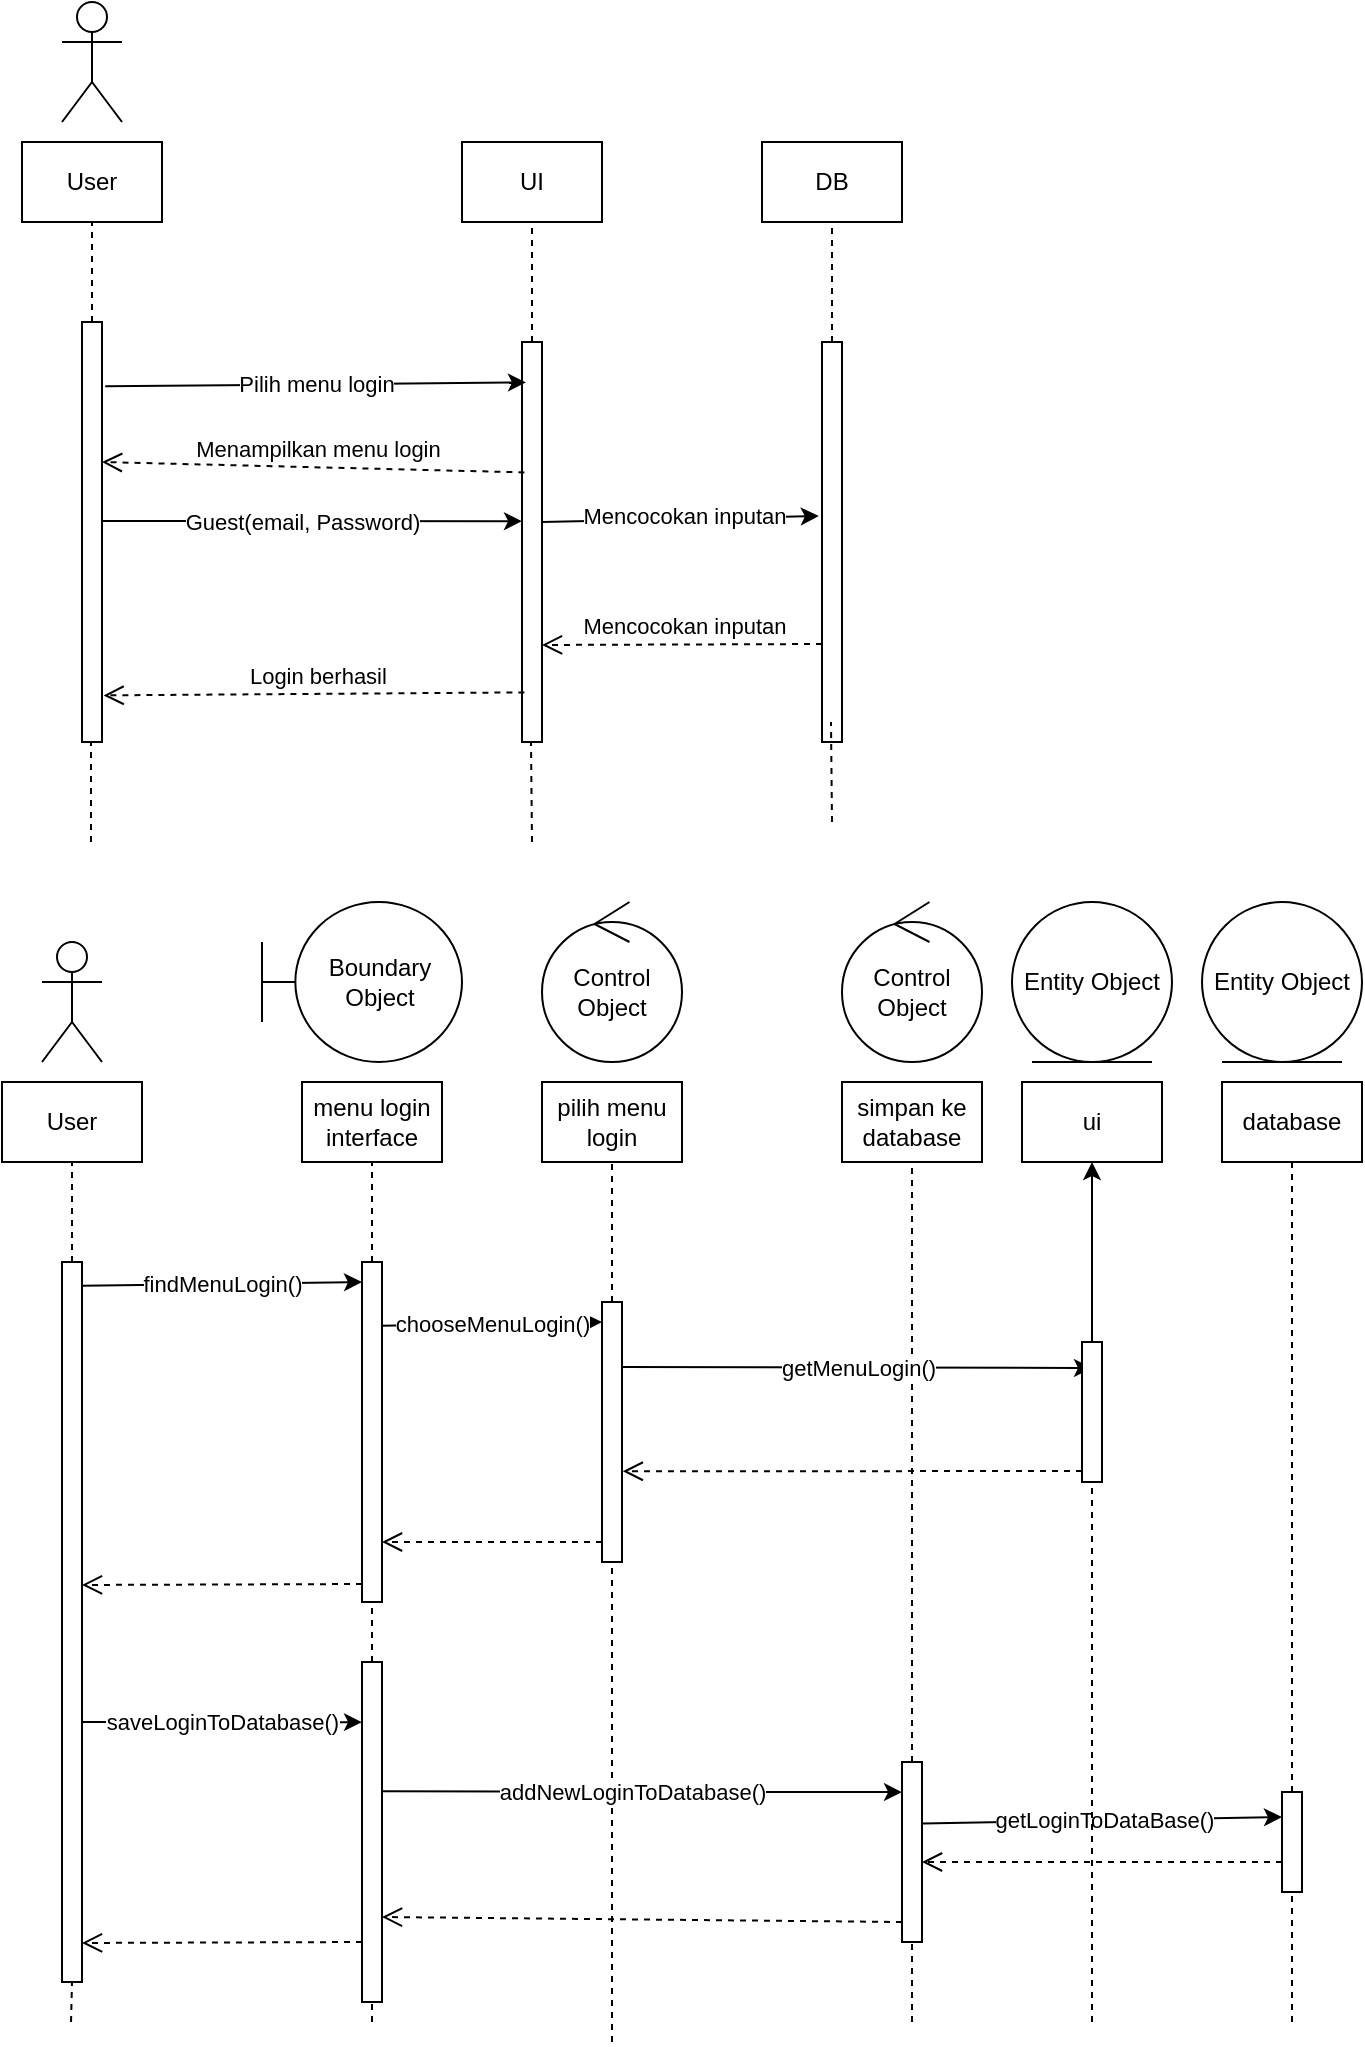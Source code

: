<mxfile version="18.0.3" type="device" pages="3"><diagram id="6G3XbJtExA35OepwwbPJ" name="login"><mxGraphModel dx="1217" dy="544" grid="1" gridSize="10" guides="1" tooltips="1" connect="1" arrows="1" fold="1" page="1" pageScale="1" pageWidth="850" pageHeight="1100" math="0" shadow="0"><root><mxCell id="0"/><mxCell id="1" parent="0"/><mxCell id="3SidC9OheXTOlCdYYut8-2" value="" style="shape=umlActor;verticalLabelPosition=bottom;verticalAlign=top;html=1;outlineConnect=0;" vertex="1" parent="1"><mxGeometry x="90" y="90" width="30" height="60" as="geometry"/></mxCell><mxCell id="3SidC9OheXTOlCdYYut8-3" value="User" style="rounded=0;whiteSpace=wrap;html=1;" vertex="1" parent="1"><mxGeometry x="70" y="160" width="70" height="40" as="geometry"/></mxCell><mxCell id="3SidC9OheXTOlCdYYut8-4" value="" style="rounded=0;whiteSpace=wrap;html=1;" vertex="1" parent="1"><mxGeometry x="100" y="250" width="10" height="210" as="geometry"/></mxCell><mxCell id="3SidC9OheXTOlCdYYut8-5" value="" style="endArrow=none;dashed=1;html=1;entryX=0.5;entryY=1;entryDx=0;entryDy=0;exitX=0.5;exitY=0;exitDx=0;exitDy=0;" edge="1" parent="1" source="3SidC9OheXTOlCdYYut8-4" target="3SidC9OheXTOlCdYYut8-3"><mxGeometry width="50" height="50" relative="1" as="geometry"><mxPoint x="100" y="250" as="sourcePoint"/><mxPoint x="150" y="200" as="targetPoint"/></mxGeometry></mxCell><mxCell id="3SidC9OheXTOlCdYYut8-6" value="" style="endArrow=none;dashed=1;html=1;entryX=0.5;entryY=1;entryDx=0;entryDy=0;exitX=0.5;exitY=0;exitDx=0;exitDy=0;" edge="1" parent="1"><mxGeometry width="50" height="50" relative="1" as="geometry"><mxPoint x="104.5" y="510" as="sourcePoint"/><mxPoint x="104.5" y="460" as="targetPoint"/></mxGeometry></mxCell><mxCell id="3SidC9OheXTOlCdYYut8-7" value="" style="rounded=0;whiteSpace=wrap;html=1;" vertex="1" parent="1"><mxGeometry x="320" y="260" width="10" height="200" as="geometry"/></mxCell><mxCell id="3SidC9OheXTOlCdYYut8-8" value="UI" style="rounded=0;whiteSpace=wrap;html=1;" vertex="1" parent="1"><mxGeometry x="290" y="160" width="70" height="40" as="geometry"/></mxCell><mxCell id="3SidC9OheXTOlCdYYut8-9" value="" style="endArrow=none;dashed=1;html=1;exitX=0.5;exitY=0;exitDx=0;exitDy=0;entryX=0.5;entryY=1;entryDx=0;entryDy=0;" edge="1" parent="1" source="3SidC9OheXTOlCdYYut8-7" target="3SidC9OheXTOlCdYYut8-8"><mxGeometry width="50" height="50" relative="1" as="geometry"><mxPoint x="220" y="250" as="sourcePoint"/><mxPoint x="270" y="200" as="targetPoint"/></mxGeometry></mxCell><mxCell id="3SidC9OheXTOlCdYYut8-10" value="" style="endArrow=none;dashed=1;html=1;" edge="1" parent="1"><mxGeometry width="50" height="50" relative="1" as="geometry"><mxPoint x="325" y="510" as="sourcePoint"/><mxPoint x="324.5" y="460" as="targetPoint"/></mxGeometry></mxCell><mxCell id="3SidC9OheXTOlCdYYut8-11" value="" style="endArrow=classic;html=1;entryX=0.2;entryY=0.101;entryDx=0;entryDy=0;entryPerimeter=0;exitX=1.16;exitY=0.153;exitDx=0;exitDy=0;exitPerimeter=0;" edge="1" parent="1" source="3SidC9OheXTOlCdYYut8-4" target="3SidC9OheXTOlCdYYut8-7"><mxGeometry relative="1" as="geometry"><mxPoint x="120" y="280" as="sourcePoint"/><mxPoint x="260" y="285" as="targetPoint"/></mxGeometry></mxCell><mxCell id="3SidC9OheXTOlCdYYut8-12" value="Pilih menu login" style="edgeLabel;resizable=0;html=1;align=center;verticalAlign=middle;" connectable="0" vertex="1" parent="3SidC9OheXTOlCdYYut8-11"><mxGeometry relative="1" as="geometry"/></mxCell><mxCell id="3SidC9OheXTOlCdYYut8-13" value="" style="endArrow=classic;html=1;entryX=0;entryY=0.438;entryDx=0;entryDy=0;entryPerimeter=0;" edge="1" parent="1"><mxGeometry relative="1" as="geometry"><mxPoint x="110" y="349.5" as="sourcePoint"/><mxPoint x="320" y="349.58" as="targetPoint"/></mxGeometry></mxCell><mxCell id="3SidC9OheXTOlCdYYut8-14" value="Guest(email, Password)" style="edgeLabel;resizable=0;html=1;align=center;verticalAlign=middle;" connectable="0" vertex="1" parent="3SidC9OheXTOlCdYYut8-13"><mxGeometry relative="1" as="geometry"><mxPoint x="-5" as="offset"/></mxGeometry></mxCell><mxCell id="3SidC9OheXTOlCdYYut8-15" value="DB" style="rounded=0;whiteSpace=wrap;html=1;" vertex="1" parent="1"><mxGeometry x="440" y="160" width="70" height="40" as="geometry"/></mxCell><mxCell id="3SidC9OheXTOlCdYYut8-16" value="" style="rounded=0;whiteSpace=wrap;html=1;" vertex="1" parent="1"><mxGeometry x="470" y="260" width="10" height="200" as="geometry"/></mxCell><mxCell id="3SidC9OheXTOlCdYYut8-17" value="" style="endArrow=none;dashed=1;html=1;rounded=0;exitX=0.5;exitY=0;exitDx=0;exitDy=0;entryX=0.5;entryY=1;entryDx=0;entryDy=0;" edge="1" parent="1" source="3SidC9OheXTOlCdYYut8-16" target="3SidC9OheXTOlCdYYut8-15"><mxGeometry width="50" height="50" relative="1" as="geometry"><mxPoint x="510" y="250" as="sourcePoint"/><mxPoint x="555" y="190" as="targetPoint"/></mxGeometry></mxCell><mxCell id="3SidC9OheXTOlCdYYut8-18" value="" style="endArrow=none;dashed=1;html=1;rounded=0;" edge="1" parent="1"><mxGeometry width="50" height="50" relative="1" as="geometry"><mxPoint x="475" y="500" as="sourcePoint"/><mxPoint x="474.5" y="450" as="targetPoint"/></mxGeometry></mxCell><mxCell id="3SidC9OheXTOlCdYYut8-19" value="Menampilkan menu login" style="verticalAlign=bottom;endArrow=open;dashed=1;endSize=8;exitX=0.12;exitY=0.326;shadow=0;strokeWidth=1;exitDx=0;exitDy=0;exitPerimeter=0;" edge="1" parent="1" source="3SidC9OheXTOlCdYYut8-7"><mxGeometry x="-0.023" relative="1" as="geometry"><mxPoint x="110" y="320" as="targetPoint"/><mxPoint x="302" y="320" as="sourcePoint"/><mxPoint as="offset"/></mxGeometry></mxCell><mxCell id="3SidC9OheXTOlCdYYut8-20" value="" style="endArrow=classic;html=1;rounded=0;entryX=-0.16;entryY=0.435;entryDx=0;entryDy=0;entryPerimeter=0;" edge="1" parent="1" target="3SidC9OheXTOlCdYYut8-16"><mxGeometry width="50" height="50" relative="1" as="geometry"><mxPoint x="330" y="350" as="sourcePoint"/><mxPoint x="380" y="300" as="targetPoint"/></mxGeometry></mxCell><mxCell id="3SidC9OheXTOlCdYYut8-21" value="Mencocokan inputan" style="edgeLabel;html=1;align=center;verticalAlign=middle;resizable=0;points=[];" connectable="0" vertex="1" parent="3SidC9OheXTOlCdYYut8-20"><mxGeometry x="-0.285" y="2" relative="1" as="geometry"><mxPoint x="21" as="offset"/></mxGeometry></mxCell><mxCell id="3SidC9OheXTOlCdYYut8-22" value="Login berhasil" style="verticalAlign=bottom;endArrow=open;dashed=1;endSize=8;exitX=0.12;exitY=0.326;shadow=0;strokeWidth=1;exitDx=0;exitDy=0;exitPerimeter=0;entryX=1.08;entryY=0.889;entryDx=0;entryDy=0;entryPerimeter=0;" edge="1" parent="1" target="3SidC9OheXTOlCdYYut8-4"><mxGeometry x="-0.023" relative="1" as="geometry"><mxPoint x="110" y="430" as="targetPoint"/><mxPoint x="321.2" y="435.2" as="sourcePoint"/><mxPoint as="offset"/></mxGeometry></mxCell><mxCell id="3SidC9OheXTOlCdYYut8-23" value="Mencocokan inputan" style="verticalAlign=bottom;endArrow=open;dashed=1;endSize=8;shadow=0;strokeWidth=1;entryX=1.08;entryY=0.889;entryDx=0;entryDy=0;entryPerimeter=0;" edge="1" parent="1"><mxGeometry x="-0.023" relative="1" as="geometry"><mxPoint x="330" y="411.49" as="targetPoint"/><mxPoint x="470" y="411" as="sourcePoint"/><mxPoint as="offset"/></mxGeometry></mxCell><mxCell id="Mhkifi24BDniJ3iOvglh-2" value="" style="shape=umlActor;verticalLabelPosition=bottom;verticalAlign=top;html=1;outlineConnect=0;" vertex="1" parent="1"><mxGeometry x="80" y="560" width="30" height="60" as="geometry"/></mxCell><mxCell id="Mhkifi24BDniJ3iOvglh-3" value="" style="rounded=0;whiteSpace=wrap;html=1;" vertex="1" parent="1"><mxGeometry x="90" y="720" width="10" height="360" as="geometry"/></mxCell><mxCell id="Mhkifi24BDniJ3iOvglh-4" value="" style="endArrow=none;dashed=1;html=1;entryX=0.5;entryY=1;entryDx=0;entryDy=0;exitX=0.5;exitY=0;exitDx=0;exitDy=0;" edge="1" parent="1" source="Mhkifi24BDniJ3iOvglh-3"><mxGeometry width="50" height="50" relative="1" as="geometry"><mxPoint x="90" y="720" as="sourcePoint"/><mxPoint x="95" y="670" as="targetPoint"/></mxGeometry></mxCell><mxCell id="Mhkifi24BDniJ3iOvglh-5" value="" style="endArrow=none;dashed=1;html=1;entryX=0.5;entryY=1;entryDx=0;entryDy=0;" edge="1" parent="1" target="Mhkifi24BDniJ3iOvglh-3"><mxGeometry width="50" height="50" relative="1" as="geometry"><mxPoint x="94.52" y="1100" as="sourcePoint"/><mxPoint x="94.52" y="1070" as="targetPoint"/></mxGeometry></mxCell><mxCell id="Mhkifi24BDniJ3iOvglh-7" value="menu login interface" style="rounded=0;whiteSpace=wrap;html=1;" vertex="1" parent="1"><mxGeometry x="210" y="630" width="70" height="40" as="geometry"/></mxCell><mxCell id="Mhkifi24BDniJ3iOvglh-8" value="" style="endArrow=none;dashed=1;html=1;entryX=0.5;entryY=1;entryDx=0;entryDy=0;startArrow=none;" edge="1" parent="1" source="Mhkifi24BDniJ3iOvglh-56" target="Mhkifi24BDniJ3iOvglh-7"><mxGeometry width="50" height="50" relative="1" as="geometry"><mxPoint x="245" y="980" as="sourcePoint"/><mxPoint x="190" y="670" as="targetPoint"/></mxGeometry></mxCell><mxCell id="Mhkifi24BDniJ3iOvglh-14" value="pilih menu login" style="rounded=0;whiteSpace=wrap;html=1;" vertex="1" parent="1"><mxGeometry x="330" y="630" width="70" height="40" as="geometry"/></mxCell><mxCell id="Mhkifi24BDniJ3iOvglh-16" value="" style="endArrow=none;dashed=1;html=1;rounded=0;entryX=0.5;entryY=1;entryDx=0;entryDy=0;startArrow=none;" edge="1" parent="1" source="Mhkifi24BDniJ3iOvglh-54" target="Mhkifi24BDniJ3iOvglh-14"><mxGeometry width="50" height="50" relative="1" as="geometry"><mxPoint x="365" y="970" as="sourcePoint"/><mxPoint x="425" y="660" as="targetPoint"/></mxGeometry></mxCell><mxCell id="Mhkifi24BDniJ3iOvglh-23" value="User" style="rounded=0;whiteSpace=wrap;html=1;" vertex="1" parent="1"><mxGeometry x="60" y="630" width="70" height="40" as="geometry"/></mxCell><mxCell id="Mhkifi24BDniJ3iOvglh-24" value="Boundary Object" style="shape=umlBoundary;whiteSpace=wrap;html=1;" vertex="1" parent="1"><mxGeometry x="190" y="540" width="100" height="80" as="geometry"/></mxCell><mxCell id="Mhkifi24BDniJ3iOvglh-25" value="Control Object" style="ellipse;shape=umlControl;whiteSpace=wrap;html=1;" vertex="1" parent="1"><mxGeometry x="330" y="540" width="70" height="80" as="geometry"/></mxCell><mxCell id="Mhkifi24BDniJ3iOvglh-26" value="Entity Object" style="ellipse;shape=umlEntity;whiteSpace=wrap;html=1;" vertex="1" parent="1"><mxGeometry x="565" y="540" width="80" height="80" as="geometry"/></mxCell><mxCell id="Mhkifi24BDniJ3iOvglh-27" value="ui" style="rounded=0;whiteSpace=wrap;html=1;" vertex="1" parent="1"><mxGeometry x="570" y="630" width="70" height="40" as="geometry"/></mxCell><mxCell id="Mhkifi24BDniJ3iOvglh-28" value="" style="endArrow=none;dashed=1;html=1;rounded=0;entryX=0.5;entryY=1;entryDx=0;entryDy=0;startArrow=none;" edge="1" parent="1" target="Mhkifi24BDniJ3iOvglh-27" source="Mhkifi24BDniJ3iOvglh-50"><mxGeometry width="50" height="50" relative="1" as="geometry"><mxPoint x="600" y="980.0" as="sourcePoint"/><mxPoint x="680" y="670" as="targetPoint"/></mxGeometry></mxCell><mxCell id="Mhkifi24BDniJ3iOvglh-29" value="Entity Object" style="ellipse;shape=umlEntity;whiteSpace=wrap;html=1;" vertex="1" parent="1"><mxGeometry x="660" y="540" width="80" height="80" as="geometry"/></mxCell><mxCell id="Mhkifi24BDniJ3iOvglh-30" value="database" style="rounded=0;whiteSpace=wrap;html=1;" vertex="1" parent="1"><mxGeometry x="670" y="630" width="70" height="40" as="geometry"/></mxCell><mxCell id="Mhkifi24BDniJ3iOvglh-31" value="" style="endArrow=none;dashed=1;html=1;rounded=0;entryX=0.5;entryY=1;entryDx=0;entryDy=0;startArrow=none;" edge="1" parent="1" target="Mhkifi24BDniJ3iOvglh-30" source="Mhkifi24BDniJ3iOvglh-48"><mxGeometry width="50" height="50" relative="1" as="geometry"><mxPoint x="700" y="980" as="sourcePoint"/><mxPoint x="830" y="670" as="targetPoint"/></mxGeometry></mxCell><mxCell id="Mhkifi24BDniJ3iOvglh-32" value="" style="endArrow=classic;html=1;exitX=1.16;exitY=0.153;exitDx=0;exitDy=0;exitPerimeter=0;" edge="1" parent="1"><mxGeometry relative="1" as="geometry"><mxPoint x="100.0" y="731.93" as="sourcePoint"/><mxPoint x="240" y="730" as="targetPoint"/></mxGeometry></mxCell><mxCell id="Mhkifi24BDniJ3iOvglh-33" value="findMenuLogin()" style="edgeLabel;resizable=0;html=1;align=center;verticalAlign=middle;" connectable="0" vertex="1" parent="Mhkifi24BDniJ3iOvglh-32"><mxGeometry relative="1" as="geometry"/></mxCell><mxCell id="Mhkifi24BDniJ3iOvglh-34" value="simpan ke database" style="rounded=0;whiteSpace=wrap;html=1;" vertex="1" parent="1"><mxGeometry x="480" y="630" width="70" height="40" as="geometry"/></mxCell><mxCell id="Mhkifi24BDniJ3iOvglh-35" value="" style="endArrow=none;dashed=1;html=1;rounded=0;entryX=0.5;entryY=1;entryDx=0;entryDy=0;startArrow=none;" edge="1" parent="1" target="Mhkifi24BDniJ3iOvglh-34" source="Mhkifi24BDniJ3iOvglh-52"><mxGeometry width="50" height="50" relative="1" as="geometry"><mxPoint x="510" y="980.0" as="sourcePoint"/><mxPoint x="590" y="670" as="targetPoint"/><Array as="points"><mxPoint x="515" y="800"/></Array></mxGeometry></mxCell><mxCell id="Mhkifi24BDniJ3iOvglh-39" value="Control Object" style="ellipse;shape=umlControl;whiteSpace=wrap;html=1;" vertex="1" parent="1"><mxGeometry x="480" y="540" width="70" height="80" as="geometry"/></mxCell><mxCell id="Mhkifi24BDniJ3iOvglh-40" value="" style="endArrow=classic;html=1;exitX=1.16;exitY=0.153;exitDx=0;exitDy=0;exitPerimeter=0;" edge="1" parent="1"><mxGeometry relative="1" as="geometry"><mxPoint x="250" y="751.93" as="sourcePoint"/><mxPoint x="360" y="750" as="targetPoint"/></mxGeometry></mxCell><mxCell id="Mhkifi24BDniJ3iOvglh-41" value="chooseMenuLogin()" style="edgeLabel;resizable=0;html=1;align=center;verticalAlign=middle;" connectable="0" vertex="1" parent="Mhkifi24BDniJ3iOvglh-40"><mxGeometry relative="1" as="geometry"/></mxCell><mxCell id="Mhkifi24BDniJ3iOvglh-42" value="" style="endArrow=classic;html=1;exitX=1.16;exitY=0.153;exitDx=0;exitDy=0;exitPerimeter=0;" edge="1" parent="1"><mxGeometry relative="1" as="geometry"><mxPoint x="100" y="950.0" as="sourcePoint"/><mxPoint x="240" y="950.07" as="targetPoint"/></mxGeometry></mxCell><mxCell id="Mhkifi24BDniJ3iOvglh-43" value="saveLoginToDatabase()" style="edgeLabel;resizable=0;html=1;align=center;verticalAlign=middle;" connectable="0" vertex="1" parent="Mhkifi24BDniJ3iOvglh-42"><mxGeometry relative="1" as="geometry"><mxPoint as="offset"/></mxGeometry></mxCell><mxCell id="Mhkifi24BDniJ3iOvglh-44" value="" style="endArrow=classic;html=1;exitX=1;exitY=0.25;exitDx=0;exitDy=0;" edge="1" parent="1" source="Mhkifi24BDniJ3iOvglh-54"><mxGeometry relative="1" as="geometry"><mxPoint x="520" y="790" as="sourcePoint"/><mxPoint x="605" y="773" as="targetPoint"/></mxGeometry></mxCell><mxCell id="Mhkifi24BDniJ3iOvglh-45" value="getMenuLogin()" style="edgeLabel;resizable=0;html=1;align=center;verticalAlign=middle;" connectable="0" vertex="1" parent="Mhkifi24BDniJ3iOvglh-44"><mxGeometry relative="1" as="geometry"/></mxCell><mxCell id="Mhkifi24BDniJ3iOvglh-46" value="" style="endArrow=classic;html=1;exitX=1.048;exitY=0.341;exitDx=0;exitDy=0;entryX=0;entryY=0.25;entryDx=0;entryDy=0;exitPerimeter=0;" edge="1" parent="1" source="Mhkifi24BDniJ3iOvglh-52" target="Mhkifi24BDniJ3iOvglh-48"><mxGeometry relative="1" as="geometry"><mxPoint x="600" y="811.93" as="sourcePoint"/><mxPoint x="700" y="812" as="targetPoint"/></mxGeometry></mxCell><mxCell id="Mhkifi24BDniJ3iOvglh-47" value="getLoginToDataBase()" style="edgeLabel;resizable=0;html=1;align=center;verticalAlign=middle;" connectable="0" vertex="1" parent="Mhkifi24BDniJ3iOvglh-46"><mxGeometry relative="1" as="geometry"/></mxCell><mxCell id="Mhkifi24BDniJ3iOvglh-48" value="" style="rounded=0;whiteSpace=wrap;html=1;" vertex="1" parent="1"><mxGeometry x="700" y="985" width="10" height="50" as="geometry"/></mxCell><mxCell id="Mhkifi24BDniJ3iOvglh-49" value="" style="endArrow=none;dashed=1;html=1;rounded=0;entryX=0.5;entryY=1;entryDx=0;entryDy=0;" edge="1" parent="1" target="Mhkifi24BDniJ3iOvglh-48"><mxGeometry width="50" height="50" relative="1" as="geometry"><mxPoint x="705" y="1100" as="sourcePoint"/><mxPoint x="705" y="670" as="targetPoint"/></mxGeometry></mxCell><mxCell id="Mhkifi24BDniJ3iOvglh-63" value="" style="edgeStyle=orthogonalEdgeStyle;rounded=0;orthogonalLoop=1;jettySize=auto;html=1;" edge="1" parent="1" source="Mhkifi24BDniJ3iOvglh-50" target="Mhkifi24BDniJ3iOvglh-27"><mxGeometry relative="1" as="geometry"/></mxCell><mxCell id="Mhkifi24BDniJ3iOvglh-50" value="" style="rounded=0;whiteSpace=wrap;html=1;" vertex="1" parent="1"><mxGeometry x="600" y="760" width="10" height="70" as="geometry"/></mxCell><mxCell id="Mhkifi24BDniJ3iOvglh-51" value="" style="endArrow=none;dashed=1;html=1;rounded=0;entryX=0.5;entryY=1;entryDx=0;entryDy=0;" edge="1" parent="1" target="Mhkifi24BDniJ3iOvglh-50"><mxGeometry width="50" height="50" relative="1" as="geometry"><mxPoint x="605" y="1100" as="sourcePoint"/><mxPoint x="605" y="670" as="targetPoint"/></mxGeometry></mxCell><mxCell id="Mhkifi24BDniJ3iOvglh-52" value="" style="rounded=0;whiteSpace=wrap;html=1;" vertex="1" parent="1"><mxGeometry x="510" y="970" width="10" height="90" as="geometry"/></mxCell><mxCell id="Mhkifi24BDniJ3iOvglh-53" value="" style="endArrow=none;dashed=1;html=1;rounded=0;entryX=0.5;entryY=1;entryDx=0;entryDy=0;" edge="1" parent="1" target="Mhkifi24BDniJ3iOvglh-52"><mxGeometry width="50" height="50" relative="1" as="geometry"><mxPoint x="515" y="1100" as="sourcePoint"/><mxPoint x="515" y="670" as="targetPoint"/></mxGeometry></mxCell><mxCell id="Mhkifi24BDniJ3iOvglh-54" value="" style="rounded=0;whiteSpace=wrap;html=1;" vertex="1" parent="1"><mxGeometry x="360" y="740" width="10" height="130" as="geometry"/></mxCell><mxCell id="Mhkifi24BDniJ3iOvglh-55" value="" style="endArrow=none;dashed=1;html=1;rounded=0;entryX=0.5;entryY=1;entryDx=0;entryDy=0;" edge="1" parent="1" target="Mhkifi24BDniJ3iOvglh-54"><mxGeometry width="50" height="50" relative="1" as="geometry"><mxPoint x="365" y="1110" as="sourcePoint"/><mxPoint x="365" y="670" as="targetPoint"/></mxGeometry></mxCell><mxCell id="Mhkifi24BDniJ3iOvglh-56" value="" style="rounded=0;whiteSpace=wrap;html=1;" vertex="1" parent="1"><mxGeometry x="240" y="720" width="10" height="170" as="geometry"/></mxCell><mxCell id="Mhkifi24BDniJ3iOvglh-57" value="" style="endArrow=none;dashed=1;html=1;entryX=0.5;entryY=1;entryDx=0;entryDy=0;startArrow=none;" edge="1" parent="1" source="Mhkifi24BDniJ3iOvglh-68" target="Mhkifi24BDniJ3iOvglh-56"><mxGeometry width="50" height="50" relative="1" as="geometry"><mxPoint x="245" y="1100" as="sourcePoint"/><mxPoint x="245" y="670" as="targetPoint"/></mxGeometry></mxCell><mxCell id="Mhkifi24BDniJ3iOvglh-58" value="" style="verticalAlign=bottom;endArrow=open;dashed=1;endSize=8;shadow=0;strokeWidth=1;entryX=1.08;entryY=0.889;entryDx=0;entryDy=0;entryPerimeter=0;" edge="1" parent="1"><mxGeometry x="-0.143" y="-1" relative="1" as="geometry"><mxPoint x="100.0" y="881.49" as="targetPoint"/><mxPoint x="240" y="881" as="sourcePoint"/><mxPoint as="offset"/></mxGeometry></mxCell><mxCell id="Mhkifi24BDniJ3iOvglh-59" value="" style="verticalAlign=bottom;endArrow=open;dashed=1;endSize=8;shadow=0;strokeWidth=1;" edge="1" parent="1"><mxGeometry x="-0.143" y="-1" relative="1" as="geometry"><mxPoint x="250" y="860" as="targetPoint"/><mxPoint x="360" y="860" as="sourcePoint"/><mxPoint as="offset"/></mxGeometry></mxCell><mxCell id="Mhkifi24BDniJ3iOvglh-60" value="" style="verticalAlign=bottom;endArrow=open;dashed=1;endSize=8;shadow=0;strokeWidth=1;entryX=1.08;entryY=0.889;entryDx=0;entryDy=0;entryPerimeter=0;" edge="1" parent="1"><mxGeometry x="-0.143" y="-1" relative="1" as="geometry"><mxPoint x="100" y="1060.49" as="targetPoint"/><mxPoint x="240" y="1060" as="sourcePoint"/><mxPoint as="offset"/></mxGeometry></mxCell><mxCell id="Mhkifi24BDniJ3iOvglh-61" value="" style="verticalAlign=bottom;endArrow=open;dashed=1;endSize=8;shadow=0;strokeWidth=1;entryX=1.038;entryY=0.651;entryDx=0;entryDy=0;entryPerimeter=0;" edge="1" parent="1" target="Mhkifi24BDniJ3iOvglh-54"><mxGeometry x="-0.143" y="-1" relative="1" as="geometry"><mxPoint x="520" y="824.52" as="targetPoint"/><mxPoint x="600" y="824.52" as="sourcePoint"/><mxPoint as="offset"/></mxGeometry></mxCell><mxCell id="Mhkifi24BDniJ3iOvglh-66" value="" style="verticalAlign=bottom;endArrow=open;dashed=1;endSize=8;shadow=0;strokeWidth=1;" edge="1" parent="1"><mxGeometry x="-0.143" y="-1" relative="1" as="geometry"><mxPoint x="520" y="1020" as="targetPoint"/><mxPoint x="700" y="1020" as="sourcePoint"/><mxPoint as="offset"/></mxGeometry></mxCell><mxCell id="Mhkifi24BDniJ3iOvglh-68" value="" style="rounded=0;whiteSpace=wrap;html=1;" vertex="1" parent="1"><mxGeometry x="240" y="920" width="10" height="170" as="geometry"/></mxCell><mxCell id="Mhkifi24BDniJ3iOvglh-69" value="" style="endArrow=none;dashed=1;html=1;entryX=0.5;entryY=1;entryDx=0;entryDy=0;" edge="1" parent="1" target="Mhkifi24BDniJ3iOvglh-68"><mxGeometry width="50" height="50" relative="1" as="geometry"><mxPoint x="245" y="1100" as="sourcePoint"/><mxPoint x="245" y="890" as="targetPoint"/></mxGeometry></mxCell><mxCell id="Mhkifi24BDniJ3iOvglh-70" value="" style="endArrow=classic;html=1;exitX=1;exitY=0.38;exitDx=0;exitDy=0;exitPerimeter=0;" edge="1" parent="1" source="Mhkifi24BDniJ3iOvglh-68"><mxGeometry relative="1" as="geometry"><mxPoint x="370" y="985" as="sourcePoint"/><mxPoint x="510" y="985.07" as="targetPoint"/></mxGeometry></mxCell><mxCell id="Mhkifi24BDniJ3iOvglh-71" value="addNewLoginToDatabase()" style="edgeLabel;resizable=0;html=1;align=center;verticalAlign=middle;" connectable="0" vertex="1" parent="Mhkifi24BDniJ3iOvglh-70"><mxGeometry relative="1" as="geometry"><mxPoint x="-5" as="offset"/></mxGeometry></mxCell><mxCell id="Mhkifi24BDniJ3iOvglh-72" value="" style="verticalAlign=bottom;endArrow=open;dashed=1;endSize=8;shadow=0;strokeWidth=1;entryX=1;entryY=0.75;entryDx=0;entryDy=0;" edge="1" parent="1" target="Mhkifi24BDniJ3iOvglh-68"><mxGeometry x="-0.143" y="-1" relative="1" as="geometry"><mxPoint x="370" y="1050.49" as="targetPoint"/><mxPoint x="510" y="1050" as="sourcePoint"/><mxPoint as="offset"/></mxGeometry></mxCell></root></mxGraphModel></diagram><diagram id="SE1zgSQ9ez567RultSR7" name="topup"><mxGraphModel dx="1504" dy="672" grid="1" gridSize="10" guides="1" tooltips="1" connect="1" arrows="1" fold="1" page="1" pageScale="1" pageWidth="850" pageHeight="1100" math="0" shadow="0"><root><mxCell id="0"/><mxCell id="1" parent="0"/><mxCell id="yl2tTRvTnD7GLZwwnRQc-1" value="" style="shape=umlActor;verticalLabelPosition=bottom;verticalAlign=top;html=1;outlineConnect=0;" vertex="1" parent="1"><mxGeometry x="90" y="90" width="30" height="60" as="geometry"/></mxCell><mxCell id="yl2tTRvTnD7GLZwwnRQc-2" value="User" style="rounded=0;whiteSpace=wrap;html=1;" vertex="1" parent="1"><mxGeometry x="70" y="160" width="70" height="40" as="geometry"/></mxCell><mxCell id="yl2tTRvTnD7GLZwwnRQc-3" value="" style="rounded=0;whiteSpace=wrap;html=1;" vertex="1" parent="1"><mxGeometry x="100" y="250" width="10" height="230" as="geometry"/></mxCell><mxCell id="yl2tTRvTnD7GLZwwnRQc-4" value="" style="endArrow=none;dashed=1;html=1;entryX=0.5;entryY=1;entryDx=0;entryDy=0;exitX=0.5;exitY=0;exitDx=0;exitDy=0;" edge="1" parent="1" source="yl2tTRvTnD7GLZwwnRQc-3" target="yl2tTRvTnD7GLZwwnRQc-2"><mxGeometry width="50" height="50" relative="1" as="geometry"><mxPoint x="100" y="250" as="sourcePoint"/><mxPoint x="150" y="200" as="targetPoint"/></mxGeometry></mxCell><mxCell id="yl2tTRvTnD7GLZwwnRQc-5" value="" style="endArrow=none;dashed=1;html=1;entryX=0.5;entryY=1;entryDx=0;entryDy=0;exitX=0.5;exitY=0;exitDx=0;exitDy=0;" edge="1" parent="1"><mxGeometry width="50" height="50" relative="1" as="geometry"><mxPoint x="104.5" y="530" as="sourcePoint"/><mxPoint x="104.5" y="480" as="targetPoint"/></mxGeometry></mxCell><mxCell id="yl2tTRvTnD7GLZwwnRQc-6" value="" style="rounded=0;whiteSpace=wrap;html=1;" vertex="1" parent="1"><mxGeometry x="320" y="260" width="10" height="220" as="geometry"/></mxCell><mxCell id="yl2tTRvTnD7GLZwwnRQc-7" value="UI" style="rounded=0;whiteSpace=wrap;html=1;" vertex="1" parent="1"><mxGeometry x="290" y="160" width="70" height="40" as="geometry"/></mxCell><mxCell id="yl2tTRvTnD7GLZwwnRQc-8" value="" style="endArrow=none;dashed=1;html=1;exitX=0.5;exitY=0;exitDx=0;exitDy=0;entryX=0.5;entryY=1;entryDx=0;entryDy=0;" edge="1" parent="1" source="yl2tTRvTnD7GLZwwnRQc-6" target="yl2tTRvTnD7GLZwwnRQc-7"><mxGeometry width="50" height="50" relative="1" as="geometry"><mxPoint x="220" y="250" as="sourcePoint"/><mxPoint x="270" y="200" as="targetPoint"/></mxGeometry></mxCell><mxCell id="yl2tTRvTnD7GLZwwnRQc-9" value="" style="endArrow=classic;html=1;entryX=0.2;entryY=0.101;entryDx=0;entryDy=0;entryPerimeter=0;exitX=1.16;exitY=0.153;exitDx=0;exitDy=0;exitPerimeter=0;" edge="1" parent="1" source="yl2tTRvTnD7GLZwwnRQc-3" target="yl2tTRvTnD7GLZwwnRQc-6"><mxGeometry relative="1" as="geometry"><mxPoint x="120" y="280" as="sourcePoint"/><mxPoint x="260" y="285" as="targetPoint"/></mxGeometry></mxCell><mxCell id="yl2tTRvTnD7GLZwwnRQc-10" value="Pilih menu login" style="edgeLabel;resizable=0;html=1;align=center;verticalAlign=middle;" connectable="0" vertex="1" parent="yl2tTRvTnD7GLZwwnRQc-9"><mxGeometry relative="1" as="geometry"/></mxCell><mxCell id="yl2tTRvTnD7GLZwwnRQc-11" value="" style="endArrow=classic;html=1;entryX=0;entryY=0.438;entryDx=0;entryDy=0;entryPerimeter=0;" edge="1" parent="1"><mxGeometry relative="1" as="geometry"><mxPoint x="110" y="349.5" as="sourcePoint"/><mxPoint x="320" y="349.58" as="targetPoint"/></mxGeometry></mxCell><mxCell id="yl2tTRvTnD7GLZwwnRQc-12" value="Pilih top up" style="edgeLabel;resizable=0;html=1;align=center;verticalAlign=middle;" connectable="0" vertex="1" parent="yl2tTRvTnD7GLZwwnRQc-11"><mxGeometry relative="1" as="geometry"><mxPoint x="-5" as="offset"/></mxGeometry></mxCell><mxCell id="yl2tTRvTnD7GLZwwnRQc-13" value="DB" style="rounded=0;whiteSpace=wrap;html=1;" vertex="1" parent="1"><mxGeometry x="440" y="160" width="70" height="40" as="geometry"/></mxCell><mxCell id="yl2tTRvTnD7GLZwwnRQc-14" value="" style="rounded=0;whiteSpace=wrap;html=1;" vertex="1" parent="1"><mxGeometry x="470" y="260" width="10" height="200" as="geometry"/></mxCell><mxCell id="yl2tTRvTnD7GLZwwnRQc-15" value="" style="endArrow=none;dashed=1;html=1;rounded=0;exitX=0.5;exitY=0;exitDx=0;exitDy=0;entryX=0.5;entryY=1;entryDx=0;entryDy=0;" edge="1" parent="1" source="yl2tTRvTnD7GLZwwnRQc-14" target="yl2tTRvTnD7GLZwwnRQc-13"><mxGeometry width="50" height="50" relative="1" as="geometry"><mxPoint x="510" y="250" as="sourcePoint"/><mxPoint x="555" y="190" as="targetPoint"/></mxGeometry></mxCell><mxCell id="yl2tTRvTnD7GLZwwnRQc-16" value="" style="endArrow=none;dashed=1;html=1;rounded=0;" edge="1" parent="1"><mxGeometry width="50" height="50" relative="1" as="geometry"><mxPoint x="474.5" y="525" as="sourcePoint"/><mxPoint x="474.5" y="450" as="targetPoint"/></mxGeometry></mxCell><mxCell id="yl2tTRvTnD7GLZwwnRQc-17" value="Menampilkan menu login" style="verticalAlign=bottom;endArrow=open;dashed=1;endSize=8;exitX=0.2;exitY=0.283;shadow=0;strokeWidth=1;exitDx=0;exitDy=0;exitPerimeter=0;" edge="1" parent="1" source="yl2tTRvTnD7GLZwwnRQc-6"><mxGeometry x="-0.023" relative="1" as="geometry"><mxPoint x="110" y="320" as="targetPoint"/><mxPoint x="302" y="320" as="sourcePoint"/><mxPoint as="offset"/></mxGeometry></mxCell><mxCell id="yl2tTRvTnD7GLZwwnRQc-18" value="" style="endArrow=classic;html=1;rounded=0;entryX=-0.16;entryY=0.435;entryDx=0;entryDy=0;entryPerimeter=0;" edge="1" parent="1" target="yl2tTRvTnD7GLZwwnRQc-14"><mxGeometry width="50" height="50" relative="1" as="geometry"><mxPoint x="330" y="350" as="sourcePoint"/><mxPoint x="380" y="300" as="targetPoint"/></mxGeometry></mxCell><mxCell id="yl2tTRvTnD7GLZwwnRQc-19" value="Menerima inputan" style="edgeLabel;html=1;align=center;verticalAlign=middle;resizable=0;points=[];" connectable="0" vertex="1" parent="yl2tTRvTnD7GLZwwnRQc-18"><mxGeometry x="-0.285" y="2" relative="1" as="geometry"><mxPoint x="21" as="offset"/></mxGeometry></mxCell><mxCell id="yl2tTRvTnD7GLZwwnRQc-20" value="Topup Berhasil" style="verticalAlign=bottom;endArrow=open;dashed=1;endSize=8;exitX=0.04;exitY=0.883;shadow=0;strokeWidth=1;exitDx=0;exitDy=0;exitPerimeter=0;entryX=1.08;entryY=0.889;entryDx=0;entryDy=0;entryPerimeter=0;" edge="1" parent="1" source="yl2tTRvTnD7GLZwwnRQc-6" target="yl2tTRvTnD7GLZwwnRQc-3"><mxGeometry x="-0.023" relative="1" as="geometry"><mxPoint x="110" y="430" as="targetPoint"/><mxPoint x="321.2" y="435.2" as="sourcePoint"/><mxPoint as="offset"/></mxGeometry></mxCell><mxCell id="yl2tTRvTnD7GLZwwnRQc-21" value="Mengirimkan hasil" style="verticalAlign=bottom;endArrow=open;dashed=1;endSize=8;shadow=0;strokeWidth=1;entryX=1.08;entryY=0.889;entryDx=0;entryDy=0;entryPerimeter=0;" edge="1" parent="1"><mxGeometry x="-0.023" relative="1" as="geometry"><mxPoint x="330" y="411.49" as="targetPoint"/><mxPoint x="470" y="411" as="sourcePoint"/><mxPoint as="offset"/></mxGeometry></mxCell><mxCell id="yl2tTRvTnD7GLZwwnRQc-22" value="Menampilkan menu top up" style="verticalAlign=bottom;endArrow=open;dashed=1;endSize=8;exitX=0.04;exitY=0.552;shadow=0;strokeWidth=1;exitDx=0;exitDy=0;exitPerimeter=0;" edge="1" parent="1" source="yl2tTRvTnD7GLZwwnRQc-6"><mxGeometry x="-0.023" relative="1" as="geometry"><mxPoint x="108.8" y="380" as="targetPoint"/><mxPoint x="320.0" y="385.2" as="sourcePoint"/><mxPoint as="offset"/></mxGeometry></mxCell><mxCell id="yl2tTRvTnD7GLZwwnRQc-23" value="" style="endArrow=classic;html=1;entryX=0;entryY=0.438;entryDx=0;entryDy=0;entryPerimeter=0;" edge="1" parent="1"><mxGeometry relative="1" as="geometry"><mxPoint x="110" y="400" as="sourcePoint"/><mxPoint x="320" y="400.08" as="targetPoint"/></mxGeometry></mxCell><mxCell id="yl2tTRvTnD7GLZwwnRQc-24" value="Memasukkan nominal topup" style="edgeLabel;resizable=0;html=1;align=center;verticalAlign=middle;" connectable="0" vertex="1" parent="yl2tTRvTnD7GLZwwnRQc-23"><mxGeometry relative="1" as="geometry"><mxPoint x="-5" as="offset"/></mxGeometry></mxCell><mxCell id="qe3G-0BWpZaqSny5xO0W-1" value="" style="shape=umlActor;verticalLabelPosition=bottom;verticalAlign=top;html=1;outlineConnect=0;" vertex="1" parent="1"><mxGeometry x="80" y="560" width="30" height="60" as="geometry"/></mxCell><mxCell id="qe3G-0BWpZaqSny5xO0W-2" value="" style="rounded=0;whiteSpace=wrap;html=1;" vertex="1" parent="1"><mxGeometry x="90" y="720" width="10" height="860" as="geometry"/></mxCell><mxCell id="qe3G-0BWpZaqSny5xO0W-3" value="" style="endArrow=none;dashed=1;html=1;entryX=0.5;entryY=1;entryDx=0;entryDy=0;exitX=0.5;exitY=0;exitDx=0;exitDy=0;" edge="1" parent="1" source="qe3G-0BWpZaqSny5xO0W-2"><mxGeometry width="50" height="50" relative="1" as="geometry"><mxPoint x="90" y="720" as="sourcePoint"/><mxPoint x="95" y="670" as="targetPoint"/></mxGeometry></mxCell><mxCell id="qe3G-0BWpZaqSny5xO0W-4" value="" style="endArrow=none;dashed=1;html=1;entryX=0.5;entryY=1;entryDx=0;entryDy=0;" edge="1" parent="1" target="qe3G-0BWpZaqSny5xO0W-2"><mxGeometry width="50" height="50" relative="1" as="geometry"><mxPoint x="95" y="1610" as="sourcePoint"/><mxPoint x="94.52" y="1070" as="targetPoint"/></mxGeometry></mxCell><mxCell id="qe3G-0BWpZaqSny5xO0W-5" value="menu login interface" style="rounded=0;whiteSpace=wrap;html=1;" vertex="1" parent="1"><mxGeometry x="210" y="630" width="70" height="40" as="geometry"/></mxCell><mxCell id="qe3G-0BWpZaqSny5xO0W-6" value="" style="endArrow=none;dashed=1;html=1;entryX=0.5;entryY=1;entryDx=0;entryDy=0;startArrow=none;" edge="1" parent="1" source="qe3G-0BWpZaqSny5xO0W-40" target="qe3G-0BWpZaqSny5xO0W-5"><mxGeometry width="50" height="50" relative="1" as="geometry"><mxPoint x="245" y="980" as="sourcePoint"/><mxPoint x="190" y="670" as="targetPoint"/></mxGeometry></mxCell><mxCell id="qe3G-0BWpZaqSny5xO0W-7" value="pilih menu login" style="rounded=0;whiteSpace=wrap;html=1;" vertex="1" parent="1"><mxGeometry x="425.01" y="630" width="70" height="40" as="geometry"/></mxCell><mxCell id="qe3G-0BWpZaqSny5xO0W-8" value="" style="endArrow=none;dashed=1;html=1;rounded=0;entryX=0.5;entryY=1;entryDx=0;entryDy=0;startArrow=none;" edge="1" parent="1" source="qe3G-0BWpZaqSny5xO0W-38" target="qe3G-0BWpZaqSny5xO0W-7"><mxGeometry width="50" height="50" relative="1" as="geometry"><mxPoint x="460.01" y="970" as="sourcePoint"/><mxPoint x="520.01" y="660" as="targetPoint"/></mxGeometry></mxCell><mxCell id="qe3G-0BWpZaqSny5xO0W-9" value="User" style="rounded=0;whiteSpace=wrap;html=1;" vertex="1" parent="1"><mxGeometry x="60" y="630" width="70" height="40" as="geometry"/></mxCell><mxCell id="qe3G-0BWpZaqSny5xO0W-10" value="Boundary Object" style="shape=umlBoundary;whiteSpace=wrap;html=1;" vertex="1" parent="1"><mxGeometry x="190" y="540" width="100" height="80" as="geometry"/></mxCell><mxCell id="qe3G-0BWpZaqSny5xO0W-11" value="Control Object" style="ellipse;shape=umlControl;whiteSpace=wrap;html=1;" vertex="1" parent="1"><mxGeometry x="425.01" y="540" width="70" height="80" as="geometry"/></mxCell><mxCell id="qe3G-0BWpZaqSny5xO0W-12" value="Entity Object" style="ellipse;shape=umlEntity;whiteSpace=wrap;html=1;" vertex="1" parent="1"><mxGeometry x="725" y="540" width="80" height="80" as="geometry"/></mxCell><mxCell id="qe3G-0BWpZaqSny5xO0W-13" value="ui" style="rounded=0;whiteSpace=wrap;html=1;" vertex="1" parent="1"><mxGeometry x="730" y="630" width="70" height="40" as="geometry"/></mxCell><mxCell id="qe3G-0BWpZaqSny5xO0W-14" value="" style="endArrow=none;dashed=1;html=1;rounded=0;entryX=0.5;entryY=1;entryDx=0;entryDy=0;startArrow=none;" edge="1" parent="1" source="qe3G-0BWpZaqSny5xO0W-34" target="qe3G-0BWpZaqSny5xO0W-13"><mxGeometry width="50" height="50" relative="1" as="geometry"><mxPoint x="760" y="980.0" as="sourcePoint"/><mxPoint x="840" y="670" as="targetPoint"/></mxGeometry></mxCell><mxCell id="qe3G-0BWpZaqSny5xO0W-15" value="Entity Object" style="ellipse;shape=umlEntity;whiteSpace=wrap;html=1;" vertex="1" parent="1"><mxGeometry x="825" y="540" width="80" height="80" as="geometry"/></mxCell><mxCell id="qe3G-0BWpZaqSny5xO0W-16" value="database" style="rounded=0;whiteSpace=wrap;html=1;" vertex="1" parent="1"><mxGeometry x="830" y="630" width="70" height="40" as="geometry"/></mxCell><mxCell id="qe3G-0BWpZaqSny5xO0W-17" value="" style="endArrow=none;dashed=1;html=1;rounded=0;entryX=0.5;entryY=1;entryDx=0;entryDy=0;startArrow=none;" edge="1" parent="1" source="qe3G-0BWpZaqSny5xO0W-31" target="qe3G-0BWpZaqSny5xO0W-16"><mxGeometry width="50" height="50" relative="1" as="geometry"><mxPoint x="860" y="980" as="sourcePoint"/><mxPoint x="990" y="670" as="targetPoint"/></mxGeometry></mxCell><mxCell id="qe3G-0BWpZaqSny5xO0W-18" value="" style="endArrow=classic;html=1;exitX=1.16;exitY=0.153;exitDx=0;exitDy=0;exitPerimeter=0;" edge="1" parent="1"><mxGeometry relative="1" as="geometry"><mxPoint x="100" y="731.93" as="sourcePoint"/><mxPoint x="240" y="730" as="targetPoint"/></mxGeometry></mxCell><mxCell id="qe3G-0BWpZaqSny5xO0W-19" value="findMenuLogin()" style="edgeLabel;resizable=0;html=1;align=center;verticalAlign=middle;" connectable="0" vertex="1" parent="qe3G-0BWpZaqSny5xO0W-18"><mxGeometry relative="1" as="geometry"/></mxCell><mxCell id="qe3G-0BWpZaqSny5xO0W-20" value="simpan ke database" style="rounded=0;whiteSpace=wrap;html=1;" vertex="1" parent="1"><mxGeometry x="640" y="630" width="70" height="40" as="geometry"/></mxCell><mxCell id="qe3G-0BWpZaqSny5xO0W-21" value="" style="endArrow=none;dashed=1;html=1;rounded=0;entryX=0.5;entryY=1;entryDx=0;entryDy=0;startArrow=none;" edge="1" parent="1" source="qe3G-0BWpZaqSny5xO0W-36" target="qe3G-0BWpZaqSny5xO0W-20"><mxGeometry width="50" height="50" relative="1" as="geometry"><mxPoint x="670" y="980.0" as="sourcePoint"/><mxPoint x="750" y="670" as="targetPoint"/><Array as="points"><mxPoint x="675" y="800"/></Array></mxGeometry></mxCell><mxCell id="qe3G-0BWpZaqSny5xO0W-22" value="Control Object" style="ellipse;shape=umlControl;whiteSpace=wrap;html=1;" vertex="1" parent="1"><mxGeometry x="640" y="540" width="70" height="80" as="geometry"/></mxCell><mxCell id="qe3G-0BWpZaqSny5xO0W-23" value="" style="endArrow=classic;html=1;exitX=1.16;exitY=0.153;exitDx=0;exitDy=0;exitPerimeter=0;entryX=0.059;entryY=0.115;entryDx=0;entryDy=0;entryPerimeter=0;" edge="1" parent="1" target="qe3G-0BWpZaqSny5xO0W-38"><mxGeometry relative="1" as="geometry"><mxPoint x="250" y="751.93" as="sourcePoint"/><mxPoint x="360" y="750" as="targetPoint"/></mxGeometry></mxCell><mxCell id="qe3G-0BWpZaqSny5xO0W-24" value="chooseMenuLogin()" style="edgeLabel;resizable=0;html=1;align=center;verticalAlign=middle;" connectable="0" vertex="1" parent="qe3G-0BWpZaqSny5xO0W-23"><mxGeometry relative="1" as="geometry"><mxPoint x="17" as="offset"/></mxGeometry></mxCell><mxCell id="qe3G-0BWpZaqSny5xO0W-25" value="" style="endArrow=classic;html=1;exitX=1.16;exitY=0.153;exitDx=0;exitDy=0;exitPerimeter=0;" edge="1" parent="1"><mxGeometry relative="1" as="geometry"><mxPoint x="100" y="950" as="sourcePoint"/><mxPoint x="240" y="950.07" as="targetPoint"/></mxGeometry></mxCell><mxCell id="qe3G-0BWpZaqSny5xO0W-26" value="saveLoginToDatabase()" style="edgeLabel;resizable=0;html=1;align=center;verticalAlign=middle;" connectable="0" vertex="1" parent="qe3G-0BWpZaqSny5xO0W-25"><mxGeometry relative="1" as="geometry"><mxPoint as="offset"/></mxGeometry></mxCell><mxCell id="qe3G-0BWpZaqSny5xO0W-27" value="" style="endArrow=classic;html=1;exitX=1;exitY=0.25;exitDx=0;exitDy=0;entryX=-0.28;entryY=0.169;entryDx=0;entryDy=0;entryPerimeter=0;" edge="1" parent="1" source="qe3G-0BWpZaqSny5xO0W-38" target="qe3G-0BWpZaqSny5xO0W-34"><mxGeometry relative="1" as="geometry"><mxPoint x="520" y="790" as="sourcePoint"/><mxPoint x="605" y="773" as="targetPoint"/></mxGeometry></mxCell><mxCell id="qe3G-0BWpZaqSny5xO0W-28" value="getMenuLogin()" style="edgeLabel;resizable=0;html=1;align=center;verticalAlign=middle;" connectable="0" vertex="1" parent="qe3G-0BWpZaqSny5xO0W-27"><mxGeometry relative="1" as="geometry"><mxPoint x="6" as="offset"/></mxGeometry></mxCell><mxCell id="qe3G-0BWpZaqSny5xO0W-29" value="" style="endArrow=classic;html=1;exitX=1.048;exitY=0.341;exitDx=0;exitDy=0;entryX=0;entryY=0.25;entryDx=0;entryDy=0;exitPerimeter=0;" edge="1" parent="1" source="qe3G-0BWpZaqSny5xO0W-36" target="qe3G-0BWpZaqSny5xO0W-31"><mxGeometry relative="1" as="geometry"><mxPoint x="760" y="811.93" as="sourcePoint"/><mxPoint x="860" y="812" as="targetPoint"/></mxGeometry></mxCell><mxCell id="qe3G-0BWpZaqSny5xO0W-30" value="getLoginToDataBase()" style="edgeLabel;resizable=0;html=1;align=center;verticalAlign=middle;" connectable="0" vertex="1" parent="qe3G-0BWpZaqSny5xO0W-29"><mxGeometry relative="1" as="geometry"/></mxCell><mxCell id="qe3G-0BWpZaqSny5xO0W-31" value="" style="rounded=0;whiteSpace=wrap;html=1;" vertex="1" parent="1"><mxGeometry x="860" y="985" width="10" height="50" as="geometry"/></mxCell><mxCell id="qe3G-0BWpZaqSny5xO0W-32" value="" style="endArrow=none;dashed=1;html=1;rounded=0;entryX=0.5;entryY=1;entryDx=0;entryDy=0;startArrow=none;" edge="1" parent="1" target="qe3G-0BWpZaqSny5xO0W-31" source="i5zOXSuqSwcZoDTHyNgJ-6"><mxGeometry width="50" height="50" relative="1" as="geometry"><mxPoint x="865" y="1610" as="sourcePoint"/><mxPoint x="865" y="670" as="targetPoint"/></mxGeometry></mxCell><mxCell id="qe3G-0BWpZaqSny5xO0W-33" value="" style="edgeStyle=orthogonalEdgeStyle;rounded=0;orthogonalLoop=1;jettySize=auto;html=1;" edge="1" parent="1" source="qe3G-0BWpZaqSny5xO0W-34" target="qe3G-0BWpZaqSny5xO0W-13"><mxGeometry relative="1" as="geometry"/></mxCell><mxCell id="qe3G-0BWpZaqSny5xO0W-34" value="" style="rounded=0;whiteSpace=wrap;html=1;" vertex="1" parent="1"><mxGeometry x="760" y="760" width="10" height="70" as="geometry"/></mxCell><mxCell id="qe3G-0BWpZaqSny5xO0W-35" value="" style="endArrow=none;dashed=1;html=1;rounded=0;entryX=0.5;entryY=1;entryDx=0;entryDy=0;startArrow=none;" edge="1" parent="1" target="qe3G-0BWpZaqSny5xO0W-34" source="LHnCJtl4djnExSvEWvSz-8"><mxGeometry width="50" height="50" relative="1" as="geometry"><mxPoint x="765" y="1350" as="sourcePoint"/><mxPoint x="765" y="670" as="targetPoint"/></mxGeometry></mxCell><mxCell id="qe3G-0BWpZaqSny5xO0W-36" value="" style="rounded=0;whiteSpace=wrap;html=1;" vertex="1" parent="1"><mxGeometry x="670" y="970" width="10" height="90" as="geometry"/></mxCell><mxCell id="qe3G-0BWpZaqSny5xO0W-37" value="" style="endArrow=none;dashed=1;html=1;rounded=0;entryX=0.5;entryY=1;entryDx=0;entryDy=0;startArrow=none;" edge="1" parent="1" target="qe3G-0BWpZaqSny5xO0W-36" source="i5zOXSuqSwcZoDTHyNgJ-1"><mxGeometry width="50" height="50" relative="1" as="geometry"><mxPoint x="675" y="1610" as="sourcePoint"/><mxPoint x="675" y="670" as="targetPoint"/></mxGeometry></mxCell><mxCell id="qe3G-0BWpZaqSny5xO0W-38" value="" style="rounded=0;whiteSpace=wrap;html=1;" vertex="1" parent="1"><mxGeometry x="455.01" y="740" width="10" height="130" as="geometry"/></mxCell><mxCell id="qe3G-0BWpZaqSny5xO0W-39" value="" style="endArrow=none;dashed=1;html=1;rounded=0;entryX=0.5;entryY=1;entryDx=0;entryDy=0;" edge="1" parent="1" target="qe3G-0BWpZaqSny5xO0W-38"><mxGeometry width="50" height="50" relative="1" as="geometry"><mxPoint x="460" y="1610" as="sourcePoint"/><mxPoint x="460.01" y="670" as="targetPoint"/></mxGeometry></mxCell><mxCell id="qe3G-0BWpZaqSny5xO0W-40" value="" style="rounded=0;whiteSpace=wrap;html=1;" vertex="1" parent="1"><mxGeometry x="240" y="720" width="10" height="170" as="geometry"/></mxCell><mxCell id="qe3G-0BWpZaqSny5xO0W-41" value="" style="endArrow=none;dashed=1;html=1;entryX=0.5;entryY=1;entryDx=0;entryDy=0;startArrow=none;" edge="1" parent="1" source="qe3G-0BWpZaqSny5xO0W-47" target="qe3G-0BWpZaqSny5xO0W-40"><mxGeometry width="50" height="50" relative="1" as="geometry"><mxPoint x="245" y="1100" as="sourcePoint"/><mxPoint x="245" y="670" as="targetPoint"/></mxGeometry></mxCell><mxCell id="qe3G-0BWpZaqSny5xO0W-42" value="" style="verticalAlign=bottom;endArrow=open;dashed=1;endSize=8;shadow=0;strokeWidth=1;entryX=1.08;entryY=0.889;entryDx=0;entryDy=0;entryPerimeter=0;" edge="1" parent="1"><mxGeometry x="-0.143" y="-1" relative="1" as="geometry"><mxPoint x="100" y="881.49" as="targetPoint"/><mxPoint x="240" y="881" as="sourcePoint"/><mxPoint as="offset"/></mxGeometry></mxCell><mxCell id="qe3G-0BWpZaqSny5xO0W-43" value="" style="verticalAlign=bottom;endArrow=open;dashed=1;endSize=8;shadow=0;strokeWidth=1;" edge="1" parent="1"><mxGeometry x="-0.143" y="-1" relative="1" as="geometry"><mxPoint x="250" y="860" as="targetPoint"/><mxPoint x="450" y="860" as="sourcePoint"/><mxPoint as="offset"/></mxGeometry></mxCell><mxCell id="qe3G-0BWpZaqSny5xO0W-44" value="" style="verticalAlign=bottom;endArrow=open;dashed=1;endSize=8;shadow=0;strokeWidth=1;entryX=1.08;entryY=0.889;entryDx=0;entryDy=0;entryPerimeter=0;" edge="1" parent="1"><mxGeometry x="-0.143" y="-1" relative="1" as="geometry"><mxPoint x="100" y="1060.49" as="targetPoint"/><mxPoint x="240" y="1060" as="sourcePoint"/><mxPoint as="offset"/></mxGeometry></mxCell><mxCell id="qe3G-0BWpZaqSny5xO0W-45" value="" style="verticalAlign=bottom;endArrow=open;dashed=1;endSize=8;shadow=0;strokeWidth=1;entryX=1.038;entryY=0.651;entryDx=0;entryDy=0;entryPerimeter=0;exitX=-0.28;exitY=0.911;exitDx=0;exitDy=0;exitPerimeter=0;" edge="1" parent="1" target="qe3G-0BWpZaqSny5xO0W-38" source="qe3G-0BWpZaqSny5xO0W-34"><mxGeometry x="-0.143" y="-1" relative="1" as="geometry"><mxPoint x="520" y="824.52" as="targetPoint"/><mxPoint x="600" y="824.52" as="sourcePoint"/><mxPoint as="offset"/></mxGeometry></mxCell><mxCell id="qe3G-0BWpZaqSny5xO0W-46" value="" style="verticalAlign=bottom;endArrow=open;dashed=1;endSize=8;shadow=0;strokeWidth=1;" edge="1" parent="1"><mxGeometry x="-0.143" y="-1" relative="1" as="geometry"><mxPoint x="680" y="1020" as="targetPoint"/><mxPoint x="860" y="1020" as="sourcePoint"/><mxPoint as="offset"/></mxGeometry></mxCell><mxCell id="qe3G-0BWpZaqSny5xO0W-47" value="" style="rounded=0;whiteSpace=wrap;html=1;" vertex="1" parent="1"><mxGeometry x="240" y="920" width="10" height="170" as="geometry"/></mxCell><mxCell id="qe3G-0BWpZaqSny5xO0W-48" value="" style="endArrow=none;dashed=1;html=1;entryX=0.5;entryY=1;entryDx=0;entryDy=0;" edge="1" parent="1" target="qe3G-0BWpZaqSny5xO0W-47"><mxGeometry width="50" height="50" relative="1" as="geometry"><mxPoint x="245" y="1610" as="sourcePoint"/><mxPoint x="245" y="890" as="targetPoint"/></mxGeometry></mxCell><mxCell id="qe3G-0BWpZaqSny5xO0W-49" value="" style="endArrow=classic;html=1;exitX=1;exitY=0.38;exitDx=0;exitDy=0;exitPerimeter=0;entryX=-0.08;entryY=0.189;entryDx=0;entryDy=0;entryPerimeter=0;" edge="1" parent="1" source="qe3G-0BWpZaqSny5xO0W-47" target="qe3G-0BWpZaqSny5xO0W-36"><mxGeometry relative="1" as="geometry"><mxPoint x="370" y="985" as="sourcePoint"/><mxPoint x="675" y="985" as="targetPoint"/></mxGeometry></mxCell><mxCell id="qe3G-0BWpZaqSny5xO0W-50" value="addNewLoginToDatabase()" style="edgeLabel;resizable=0;html=1;align=center;verticalAlign=middle;" connectable="0" vertex="1" parent="qe3G-0BWpZaqSny5xO0W-49"><mxGeometry relative="1" as="geometry"><mxPoint x="90" as="offset"/></mxGeometry></mxCell><mxCell id="qe3G-0BWpZaqSny5xO0W-51" value="" style="verticalAlign=bottom;endArrow=open;dashed=1;endSize=8;shadow=0;strokeWidth=1;entryX=1;entryY=0.75;entryDx=0;entryDy=0;exitX=0;exitY=0.861;exitDx=0;exitDy=0;exitPerimeter=0;" edge="1" parent="1" target="qe3G-0BWpZaqSny5xO0W-47" source="qe3G-0BWpZaqSny5xO0W-36"><mxGeometry x="-0.143" y="-1" relative="1" as="geometry"><mxPoint x="370" y="1050.49" as="targetPoint"/><mxPoint x="510" y="1050" as="sourcePoint"/><mxPoint as="offset"/></mxGeometry></mxCell><mxCell id="qe3G-0BWpZaqSny5xO0W-52" value="Boundary Object" style="shape=umlBoundary;whiteSpace=wrap;html=1;" vertex="1" parent="1"><mxGeometry x="300" y="540" width="100" height="80" as="geometry"/></mxCell><mxCell id="ETgZXKEiQyMJYuEINyGF-1" value="menu topup interface" style="rounded=0;whiteSpace=wrap;html=1;" vertex="1" parent="1"><mxGeometry x="320" y="630" width="70" height="40" as="geometry"/></mxCell><mxCell id="ETgZXKEiQyMJYuEINyGF-2" value="pilih menu topup" style="rounded=0;whiteSpace=wrap;html=1;" vertex="1" parent="1"><mxGeometry x="540" y="630" width="70" height="40" as="geometry"/></mxCell><mxCell id="ETgZXKEiQyMJYuEINyGF-3" value="Control Object" style="ellipse;shape=umlControl;whiteSpace=wrap;html=1;" vertex="1" parent="1"><mxGeometry x="540" y="540" width="70" height="80" as="geometry"/></mxCell><mxCell id="ETgZXKEiQyMJYuEINyGF-4" value="" style="endArrow=none;dashed=1;html=1;rounded=0;entryX=0.5;entryY=1;entryDx=0;entryDy=0;startArrow=none;" edge="1" parent="1" source="IIiZSPNZUb2cIinnb7PW-5"><mxGeometry width="50" height="50" relative="1" as="geometry"><mxPoint x="350" y="1340" as="sourcePoint"/><mxPoint x="354.5" y="670" as="targetPoint"/></mxGeometry></mxCell><mxCell id="ETgZXKEiQyMJYuEINyGF-5" value="" style="endArrow=none;dashed=1;html=1;rounded=0;entryX=0.5;entryY=1;entryDx=0;entryDy=0;startArrow=none;" edge="1" parent="1"><mxGeometry width="50" height="50" relative="1" as="geometry"><mxPoint x="573" y="1610" as="sourcePoint"/><mxPoint x="577.25" y="670" as="targetPoint"/></mxGeometry></mxCell><mxCell id="IIiZSPNZUb2cIinnb7PW-5" value="" style="rounded=0;whiteSpace=wrap;html=1;" vertex="1" parent="1"><mxGeometry x="345" y="1110" width="10" height="170" as="geometry"/></mxCell><mxCell id="IIiZSPNZUb2cIinnb7PW-6" value="" style="endArrow=none;dashed=1;html=1;rounded=0;entryX=0.5;entryY=1;entryDx=0;entryDy=0;startArrow=none;" edge="1" parent="1" source="9VzpsEWwtDGvOnCHUobf-1" target="IIiZSPNZUb2cIinnb7PW-5"><mxGeometry width="50" height="50" relative="1" as="geometry"><mxPoint x="350" y="1610" as="sourcePoint"/><mxPoint x="354.5" y="670" as="targetPoint"/></mxGeometry></mxCell><mxCell id="LHnCJtl4djnExSvEWvSz-1" value="" style="endArrow=classic;html=1;exitX=1.16;exitY=0.153;exitDx=0;exitDy=0;exitPerimeter=0;" edge="1" parent="1"><mxGeometry relative="1" as="geometry"><mxPoint x="100" y="1121.93" as="sourcePoint"/><mxPoint x="340" y="1120" as="targetPoint"/></mxGeometry></mxCell><mxCell id="LHnCJtl4djnExSvEWvSz-2" value="findMenuTopup()" style="edgeLabel;resizable=0;html=1;align=center;verticalAlign=middle;" connectable="0" vertex="1" parent="LHnCJtl4djnExSvEWvSz-1"><mxGeometry relative="1" as="geometry"/></mxCell><mxCell id="LHnCJtl4djnExSvEWvSz-3" value="" style="verticalAlign=bottom;endArrow=open;dashed=1;endSize=8;shadow=0;strokeWidth=1;entryX=1.233;entryY=0.64;entryDx=0;entryDy=0;entryPerimeter=0;" edge="1" parent="1" target="qe3G-0BWpZaqSny5xO0W-2"><mxGeometry x="-0.143" y="-1" relative="1" as="geometry"><mxPoint x="205" y="1270.49" as="targetPoint"/><mxPoint x="345" y="1270" as="sourcePoint"/><mxPoint as="offset"/></mxGeometry></mxCell><mxCell id="LHnCJtl4djnExSvEWvSz-4" value="" style="rounded=0;whiteSpace=wrap;html=1;" vertex="1" parent="1"><mxGeometry x="570" y="1130" width="10" height="130" as="geometry"/></mxCell><mxCell id="LHnCJtl4djnExSvEWvSz-5" value="" style="endArrow=classic;html=1;exitX=1.16;exitY=0.153;exitDx=0;exitDy=0;exitPerimeter=0;entryX=-0.367;entryY=0.105;entryDx=0;entryDy=0;entryPerimeter=0;" edge="1" parent="1" target="LHnCJtl4djnExSvEWvSz-4"><mxGeometry relative="1" as="geometry"><mxPoint x="355" y="1140" as="sourcePoint"/><mxPoint x="560.6" y="1143.02" as="targetPoint"/></mxGeometry></mxCell><mxCell id="LHnCJtl4djnExSvEWvSz-6" value="chooseMenuTopup()" style="edgeLabel;resizable=0;html=1;align=center;verticalAlign=middle;" connectable="0" vertex="1" parent="LHnCJtl4djnExSvEWvSz-5"><mxGeometry relative="1" as="geometry"><mxPoint x="17" as="offset"/></mxGeometry></mxCell><mxCell id="LHnCJtl4djnExSvEWvSz-7" value="" style="verticalAlign=bottom;endArrow=open;dashed=1;endSize=8;shadow=0;strokeWidth=1;" edge="1" parent="1"><mxGeometry x="-0.143" y="-1" relative="1" as="geometry"><mxPoint x="360" y="1250" as="targetPoint"/><mxPoint x="570" y="1250" as="sourcePoint"/><mxPoint as="offset"/></mxGeometry></mxCell><mxCell id="LHnCJtl4djnExSvEWvSz-8" value="" style="rounded=0;whiteSpace=wrap;html=1;" vertex="1" parent="1"><mxGeometry x="760" y="1160" width="10" height="70" as="geometry"/></mxCell><mxCell id="LHnCJtl4djnExSvEWvSz-9" value="" style="endArrow=none;dashed=1;html=1;rounded=0;entryX=0.5;entryY=1;entryDx=0;entryDy=0;" edge="1" parent="1" target="LHnCJtl4djnExSvEWvSz-8"><mxGeometry width="50" height="50" relative="1" as="geometry"><mxPoint x="765" y="1610" as="sourcePoint"/><mxPoint x="765" y="830" as="targetPoint"/></mxGeometry></mxCell><mxCell id="LHnCJtl4djnExSvEWvSz-10" value="" style="endArrow=classic;html=1;exitX=1;exitY=0.25;exitDx=0;exitDy=0;" edge="1" parent="1"><mxGeometry relative="1" as="geometry"><mxPoint x="580" y="1170.67" as="sourcePoint"/><mxPoint x="760" y="1170" as="targetPoint"/></mxGeometry></mxCell><mxCell id="LHnCJtl4djnExSvEWvSz-11" value="getMenuTopup()" style="edgeLabel;resizable=0;html=1;align=center;verticalAlign=middle;" connectable="0" vertex="1" parent="LHnCJtl4djnExSvEWvSz-10"><mxGeometry relative="1" as="geometry"><mxPoint x="6" as="offset"/></mxGeometry></mxCell><mxCell id="LHnCJtl4djnExSvEWvSz-12" value="" style="verticalAlign=bottom;endArrow=open;dashed=1;endSize=8;shadow=0;strokeWidth=1;" edge="1" parent="1"><mxGeometry x="-0.143" y="-1" relative="1" as="geometry"><mxPoint x="580" y="1220" as="targetPoint"/><mxPoint x="760" y="1220" as="sourcePoint"/><mxPoint as="offset"/></mxGeometry></mxCell><mxCell id="9VzpsEWwtDGvOnCHUobf-1" value="" style="rounded=0;whiteSpace=wrap;html=1;" vertex="1" parent="1"><mxGeometry x="345" y="1340" width="10" height="170" as="geometry"/></mxCell><mxCell id="9VzpsEWwtDGvOnCHUobf-2" value="" style="endArrow=none;dashed=1;html=1;rounded=0;entryX=0.5;entryY=1;entryDx=0;entryDy=0;startArrow=none;" edge="1" parent="1" target="9VzpsEWwtDGvOnCHUobf-1"><mxGeometry width="50" height="50" relative="1" as="geometry"><mxPoint x="350" y="1610" as="sourcePoint"/><mxPoint x="350" y="1280" as="targetPoint"/></mxGeometry></mxCell><mxCell id="9VzpsEWwtDGvOnCHUobf-3" value="" style="endArrow=classic;html=1;exitX=1.16;exitY=0.153;exitDx=0;exitDy=0;exitPerimeter=0;" edge="1" parent="1"><mxGeometry relative="1" as="geometry"><mxPoint x="100" y="1351.93" as="sourcePoint"/><mxPoint x="340" y="1350" as="targetPoint"/></mxGeometry></mxCell><mxCell id="9VzpsEWwtDGvOnCHUobf-4" value="inputNominalTopup()" style="edgeLabel;resizable=0;html=1;align=center;verticalAlign=middle;" connectable="0" vertex="1" parent="9VzpsEWwtDGvOnCHUobf-3"><mxGeometry relative="1" as="geometry"/></mxCell><mxCell id="9VzpsEWwtDGvOnCHUobf-5" value="" style="verticalAlign=bottom;endArrow=open;dashed=1;endSize=8;shadow=0;strokeWidth=1;entryX=1.233;entryY=0.64;entryDx=0;entryDy=0;entryPerimeter=0;" edge="1" parent="1"><mxGeometry x="-0.143" y="-1" relative="1" as="geometry"><mxPoint x="100.0" y="1500.4" as="targetPoint"/><mxPoint x="342.67" y="1500" as="sourcePoint"/><mxPoint as="offset"/></mxGeometry></mxCell><mxCell id="i5zOXSuqSwcZoDTHyNgJ-1" value="" style="rounded=0;whiteSpace=wrap;html=1;" vertex="1" parent="1"><mxGeometry x="670" y="1380" width="10" height="90" as="geometry"/></mxCell><mxCell id="i5zOXSuqSwcZoDTHyNgJ-2" value="" style="endArrow=none;dashed=1;html=1;rounded=0;entryX=0.5;entryY=1;entryDx=0;entryDy=0;" edge="1" parent="1" target="i5zOXSuqSwcZoDTHyNgJ-1"><mxGeometry width="50" height="50" relative="1" as="geometry"><mxPoint x="675" y="1610" as="sourcePoint"/><mxPoint x="675" y="1060" as="targetPoint"/></mxGeometry></mxCell><mxCell id="i5zOXSuqSwcZoDTHyNgJ-3" value="" style="endArrow=classic;html=1;exitX=1;exitY=0.38;exitDx=0;exitDy=0;exitPerimeter=0;" edge="1" parent="1"><mxGeometry relative="1" as="geometry"><mxPoint x="360" y="1390" as="sourcePoint"/><mxPoint x="670" y="1392" as="targetPoint"/></mxGeometry></mxCell><mxCell id="i5zOXSuqSwcZoDTHyNgJ-4" value="addNominalTopupToDatabase()" style="edgeLabel;resizable=0;html=1;align=center;verticalAlign=middle;" connectable="0" vertex="1" parent="i5zOXSuqSwcZoDTHyNgJ-3"><mxGeometry relative="1" as="geometry"><mxPoint x="3" as="offset"/></mxGeometry></mxCell><mxCell id="i5zOXSuqSwcZoDTHyNgJ-5" value="" style="verticalAlign=bottom;endArrow=open;dashed=1;endSize=8;shadow=0;strokeWidth=1;exitX=-0.367;exitY=0.9;exitDx=0;exitDy=0;exitPerimeter=0;" edge="1" parent="1" source="i5zOXSuqSwcZoDTHyNgJ-1"><mxGeometry x="-0.143" y="-1" relative="1" as="geometry"><mxPoint x="355.01" y="1460" as="targetPoint"/><mxPoint x="565.01" y="1460" as="sourcePoint"/><mxPoint as="offset"/></mxGeometry></mxCell><mxCell id="i5zOXSuqSwcZoDTHyNgJ-6" value="" style="rounded=0;whiteSpace=wrap;html=1;" vertex="1" parent="1"><mxGeometry x="860" y="1400" width="10" height="50" as="geometry"/></mxCell><mxCell id="i5zOXSuqSwcZoDTHyNgJ-7" value="" style="endArrow=none;dashed=1;html=1;rounded=0;entryX=0.5;entryY=1;entryDx=0;entryDy=0;" edge="1" parent="1" target="i5zOXSuqSwcZoDTHyNgJ-6"><mxGeometry width="50" height="50" relative="1" as="geometry"><mxPoint x="865" y="1610" as="sourcePoint"/><mxPoint x="865" y="1035" as="targetPoint"/></mxGeometry></mxCell><mxCell id="i5zOXSuqSwcZoDTHyNgJ-8" value="" style="endArrow=classic;html=1;exitX=1.048;exitY=0.341;exitDx=0;exitDy=0;entryX=0;entryY=0.25;entryDx=0;entryDy=0;exitPerimeter=0;" edge="1" parent="1"><mxGeometry relative="1" as="geometry"><mxPoint x="680.48" y="1413.19" as="sourcePoint"/><mxPoint x="860" y="1410" as="targetPoint"/></mxGeometry></mxCell><mxCell id="i5zOXSuqSwcZoDTHyNgJ-9" value="getNominalTopupToDataBase()" style="edgeLabel;resizable=0;html=1;align=center;verticalAlign=middle;" connectable="0" vertex="1" parent="i5zOXSuqSwcZoDTHyNgJ-8"><mxGeometry relative="1" as="geometry"/></mxCell><mxCell id="i5zOXSuqSwcZoDTHyNgJ-10" value="" style="verticalAlign=bottom;endArrow=open;dashed=1;endSize=8;shadow=0;strokeWidth=1;" edge="1" parent="1"><mxGeometry x="-0.143" y="-1" relative="1" as="geometry"><mxPoint x="680" y="1440" as="targetPoint"/><mxPoint x="860" y="1440" as="sourcePoint"/><mxPoint as="offset"/></mxGeometry></mxCell></root></mxGraphModel></diagram><diagram id="egSFGbGMFCr1YSD-gDWd" name="Registrasi"><mxGraphModel dx="1278" dy="571" grid="1" gridSize="10" guides="1" tooltips="1" connect="1" arrows="1" fold="1" page="1" pageScale="1" pageWidth="850" pageHeight="1100" math="0" shadow="0"><root><mxCell id="0"/><mxCell id="1" parent="0"/><mxCell id="3gxuNfncdsXq_HLDqrGI-1" value="user" style="shape=umlLifeline;perimeter=lifelinePerimeter;container=1;collapsible=0;recursiveResize=0;rounded=0;shadow=0;strokeWidth=1;" vertex="1" parent="1"><mxGeometry x="155" y="100" width="100" height="510" as="geometry"/></mxCell><mxCell id="3gxuNfncdsXq_HLDqrGI-2" value="" style="points=[];perimeter=orthogonalPerimeter;rounded=0;shadow=0;strokeWidth=1;" vertex="1" parent="3gxuNfncdsXq_HLDqrGI-1"><mxGeometry x="45" y="110" width="10" height="310" as="geometry"/></mxCell><mxCell id="3gxuNfncdsXq_HLDqrGI-3" value="ui" style="shape=umlLifeline;perimeter=lifelinePerimeter;container=1;collapsible=0;recursiveResize=0;rounded=0;shadow=0;strokeWidth=1;" vertex="1" parent="1"><mxGeometry x="360" y="100" width="100" height="510" as="geometry"/></mxCell><mxCell id="3gxuNfncdsXq_HLDqrGI-4" value="" style="points=[];perimeter=orthogonalPerimeter;rounded=0;shadow=0;strokeWidth=1;" vertex="1" parent="3gxuNfncdsXq_HLDqrGI-3"><mxGeometry x="45" y="110" width="10" height="310" as="geometry"/></mxCell><mxCell id="3gxuNfncdsXq_HLDqrGI-5" value="Pilih menu registrasi" style="verticalAlign=bottom;endArrow=block;shadow=0;strokeWidth=1;" edge="1" parent="3gxuNfncdsXq_HLDqrGI-3"><mxGeometry relative="1" as="geometry"><mxPoint x="-150" y="140" as="sourcePoint"/><mxPoint x="40" y="140" as="targetPoint"/></mxGeometry></mxCell><mxCell id="3gxuNfncdsXq_HLDqrGI-6" value="database" style="shape=umlLifeline;perimeter=lifelinePerimeter;container=1;collapsible=0;recursiveResize=0;rounded=0;shadow=0;strokeWidth=1;" vertex="1" parent="1"><mxGeometry x="550" y="100" width="100" height="510" as="geometry"/></mxCell><mxCell id="3gxuNfncdsXq_HLDqrGI-7" value="" style="points=[];perimeter=orthogonalPerimeter;rounded=0;shadow=0;strokeWidth=1;" vertex="1" parent="3gxuNfncdsXq_HLDqrGI-6"><mxGeometry x="45" y="110" width="10" height="310" as="geometry"/></mxCell><mxCell id="3gxuNfncdsXq_HLDqrGI-8" value="Menyimpan Data" style="verticalAlign=bottom;endArrow=block;shadow=0;strokeWidth=1;" edge="1" parent="1"><mxGeometry relative="1" as="geometry"><mxPoint x="414" y="360" as="sourcePoint"/><mxPoint x="590" y="360" as="targetPoint"/></mxGeometry></mxCell><mxCell id="3gxuNfncdsXq_HLDqrGI-9" value="Menampilkan Menu Registrasi" style="verticalAlign=bottom;endArrow=open;dashed=1;endSize=8;exitX=0.2;exitY=0.7;shadow=0;strokeWidth=1;exitDx=0;exitDy=0;exitPerimeter=0;" edge="1" parent="1"><mxGeometry x="-0.023" relative="1" as="geometry"><mxPoint x="213" y="280" as="targetPoint"/><mxPoint x="405" y="280" as="sourcePoint"/><mxPoint as="offset"/></mxGeometry></mxCell><mxCell id="3gxuNfncdsXq_HLDqrGI-10" value="Input Data Diri" style="verticalAlign=bottom;endArrow=block;shadow=0;strokeWidth=1;" edge="1" parent="1"><mxGeometry relative="1" as="geometry"><mxPoint x="210" y="320" as="sourcePoint"/><mxPoint x="400" y="320" as="targetPoint"/></mxGeometry></mxCell><mxCell id="3gxuNfncdsXq_HLDqrGI-11" value="Menampilkan Menu Registrasi" style="verticalAlign=bottom;endArrow=open;dashed=1;endSize=8;shadow=0;strokeWidth=1;" edge="1" parent="1"><mxGeometry x="-0.023" relative="1" as="geometry"><mxPoint x="414" y="400" as="targetPoint"/><mxPoint x="590" y="400" as="sourcePoint"/><mxPoint as="offset"/></mxGeometry></mxCell><mxCell id="3gxuNfncdsXq_HLDqrGI-12" value="Data Berhasil Disimpan" style="verticalAlign=bottom;endArrow=open;dashed=1;endSize=8;exitX=0.2;exitY=0.7;shadow=0;strokeWidth=1;exitDx=0;exitDy=0;exitPerimeter=0;" edge="1" parent="1"><mxGeometry x="-0.023" relative="1" as="geometry"><mxPoint x="210" y="440" as="targetPoint"/><mxPoint x="402" y="440" as="sourcePoint"/><mxPoint as="offset"/></mxGeometry></mxCell><mxCell id="3gxuNfncdsXq_HLDqrGI-13" value="" style="shape=umlActor;verticalLabelPosition=bottom;verticalAlign=top;html=1;outlineConnect=0;" vertex="1" parent="1"><mxGeometry x="190" y="20" width="30" height="60" as="geometry"/></mxCell><mxCell id="-Pmk_XZUVhjjP-NlQe0p-103" value="" style="shape=umlActor;verticalLabelPosition=bottom;verticalAlign=top;html=1;outlineConnect=0;" vertex="1" parent="1"><mxGeometry x="90" y="670" width="30" height="60" as="geometry"/></mxCell><mxCell id="-Pmk_XZUVhjjP-NlQe0p-104" value="" style="rounded=0;whiteSpace=wrap;html=1;" vertex="1" parent="1"><mxGeometry x="100" y="830" width="10" height="360" as="geometry"/></mxCell><mxCell id="-Pmk_XZUVhjjP-NlQe0p-105" value="" style="endArrow=none;dashed=1;html=1;entryX=0.5;entryY=1;entryDx=0;entryDy=0;exitX=0.5;exitY=0;exitDx=0;exitDy=0;" edge="1" parent="1" source="-Pmk_XZUVhjjP-NlQe0p-104"><mxGeometry width="50" height="50" relative="1" as="geometry"><mxPoint x="100" y="830" as="sourcePoint"/><mxPoint x="105" y="780" as="targetPoint"/></mxGeometry></mxCell><mxCell id="-Pmk_XZUVhjjP-NlQe0p-106" value="" style="endArrow=none;dashed=1;html=1;entryX=0.5;entryY=1;entryDx=0;entryDy=0;" edge="1" parent="1" target="-Pmk_XZUVhjjP-NlQe0p-104"><mxGeometry width="50" height="50" relative="1" as="geometry"><mxPoint x="104.52" y="1210" as="sourcePoint"/><mxPoint x="104.52" y="1180" as="targetPoint"/></mxGeometry></mxCell><mxCell id="-Pmk_XZUVhjjP-NlQe0p-107" value="menu registrasi interface" style="rounded=0;whiteSpace=wrap;html=1;" vertex="1" parent="1"><mxGeometry x="240" y="740" width="70" height="40" as="geometry"/></mxCell><mxCell id="-Pmk_XZUVhjjP-NlQe0p-108" value="" style="endArrow=none;dashed=1;html=1;entryX=0.5;entryY=1;entryDx=0;entryDy=0;startArrow=none;" edge="1" parent="1" source="-Pmk_XZUVhjjP-NlQe0p-142" target="-Pmk_XZUVhjjP-NlQe0p-107"><mxGeometry width="50" height="50" relative="1" as="geometry"><mxPoint x="275" y="1090" as="sourcePoint"/><mxPoint x="220" y="780" as="targetPoint"/></mxGeometry></mxCell><mxCell id="-Pmk_XZUVhjjP-NlQe0p-109" value="pilih menu registrasi" style="rounded=0;whiteSpace=wrap;html=1;" vertex="1" parent="1"><mxGeometry x="400" y="740" width="70" height="40" as="geometry"/></mxCell><mxCell id="-Pmk_XZUVhjjP-NlQe0p-110" value="" style="endArrow=none;dashed=1;html=1;rounded=0;entryX=0.5;entryY=1;entryDx=0;entryDy=0;startArrow=none;" edge="1" parent="1" source="-Pmk_XZUVhjjP-NlQe0p-140" target="-Pmk_XZUVhjjP-NlQe0p-109"><mxGeometry width="50" height="50" relative="1" as="geometry"><mxPoint x="435" y="1080" as="sourcePoint"/><mxPoint x="495" y="770" as="targetPoint"/></mxGeometry></mxCell><mxCell id="-Pmk_XZUVhjjP-NlQe0p-111" value="User" style="rounded=0;whiteSpace=wrap;html=1;" vertex="1" parent="1"><mxGeometry x="70" y="740" width="70" height="40" as="geometry"/></mxCell><mxCell id="-Pmk_XZUVhjjP-NlQe0p-112" value="Boundary Object" style="shape=umlBoundary;whiteSpace=wrap;html=1;" vertex="1" parent="1"><mxGeometry x="200" y="650" width="100" height="80" as="geometry"/></mxCell><mxCell id="-Pmk_XZUVhjjP-NlQe0p-113" value="Control Object" style="ellipse;shape=umlControl;whiteSpace=wrap;html=1;" vertex="1" parent="1"><mxGeometry x="340" y="650" width="70" height="80" as="geometry"/></mxCell><mxCell id="-Pmk_XZUVhjjP-NlQe0p-114" value="Entity Object" style="ellipse;shape=umlEntity;whiteSpace=wrap;html=1;" vertex="1" parent="1"><mxGeometry x="575" y="650" width="80" height="80" as="geometry"/></mxCell><mxCell id="-Pmk_XZUVhjjP-NlQe0p-115" value="ui" style="rounded=0;whiteSpace=wrap;html=1;" vertex="1" parent="1"><mxGeometry x="580" y="740" width="70" height="40" as="geometry"/></mxCell><mxCell id="-Pmk_XZUVhjjP-NlQe0p-116" value="" style="endArrow=none;dashed=1;html=1;rounded=0;entryX=0.5;entryY=1;entryDx=0;entryDy=0;startArrow=none;" edge="1" parent="1" source="-Pmk_XZUVhjjP-NlQe0p-136" target="-Pmk_XZUVhjjP-NlQe0p-115"><mxGeometry width="50" height="50" relative="1" as="geometry"><mxPoint x="610" y="1090.0" as="sourcePoint"/><mxPoint x="690" y="780" as="targetPoint"/></mxGeometry></mxCell><mxCell id="-Pmk_XZUVhjjP-NlQe0p-117" value="Entity Object" style="ellipse;shape=umlEntity;whiteSpace=wrap;html=1;" vertex="1" parent="1"><mxGeometry x="670" y="650" width="80" height="80" as="geometry"/></mxCell><mxCell id="-Pmk_XZUVhjjP-NlQe0p-118" value="database" style="rounded=0;whiteSpace=wrap;html=1;" vertex="1" parent="1"><mxGeometry x="680" y="740" width="70" height="40" as="geometry"/></mxCell><mxCell id="-Pmk_XZUVhjjP-NlQe0p-119" value="" style="endArrow=none;dashed=1;html=1;rounded=0;entryX=0.5;entryY=1;entryDx=0;entryDy=0;startArrow=none;" edge="1" parent="1" source="-Pmk_XZUVhjjP-NlQe0p-133" target="-Pmk_XZUVhjjP-NlQe0p-118"><mxGeometry width="50" height="50" relative="1" as="geometry"><mxPoint x="710" y="1090" as="sourcePoint"/><mxPoint x="840" y="780" as="targetPoint"/></mxGeometry></mxCell><mxCell id="-Pmk_XZUVhjjP-NlQe0p-120" value="" style="endArrow=classic;html=1;exitX=1.16;exitY=0.153;exitDx=0;exitDy=0;exitPerimeter=0;entryX=-0.24;entryY=0.058;entryDx=0;entryDy=0;entryPerimeter=0;" edge="1" parent="1" target="-Pmk_XZUVhjjP-NlQe0p-142"><mxGeometry relative="1" as="geometry"><mxPoint x="110" y="841.93" as="sourcePoint"/><mxPoint x="250" y="840" as="targetPoint"/></mxGeometry></mxCell><mxCell id="-Pmk_XZUVhjjP-NlQe0p-121" value="findMenuRegistrasi()" style="edgeLabel;resizable=0;html=1;align=center;verticalAlign=middle;" connectable="0" vertex="1" parent="-Pmk_XZUVhjjP-NlQe0p-120"><mxGeometry relative="1" as="geometry"/></mxCell><mxCell id="-Pmk_XZUVhjjP-NlQe0p-122" value="simpan ke database" style="rounded=0;whiteSpace=wrap;html=1;" vertex="1" parent="1"><mxGeometry x="490" y="740" width="70" height="40" as="geometry"/></mxCell><mxCell id="-Pmk_XZUVhjjP-NlQe0p-123" value="" style="endArrow=none;dashed=1;html=1;rounded=0;entryX=0.5;entryY=1;entryDx=0;entryDy=0;startArrow=none;" edge="1" parent="1" source="-Pmk_XZUVhjjP-NlQe0p-138" target="-Pmk_XZUVhjjP-NlQe0p-122"><mxGeometry width="50" height="50" relative="1" as="geometry"><mxPoint x="520" y="1090.0" as="sourcePoint"/><mxPoint x="600" y="780" as="targetPoint"/><Array as="points"><mxPoint x="525" y="910"/></Array></mxGeometry></mxCell><mxCell id="-Pmk_XZUVhjjP-NlQe0p-124" value="Control Object" style="ellipse;shape=umlControl;whiteSpace=wrap;html=1;" vertex="1" parent="1"><mxGeometry x="490" y="650" width="70" height="80" as="geometry"/></mxCell><mxCell id="-Pmk_XZUVhjjP-NlQe0p-125" value="" style="endArrow=classic;html=1;exitX=1.28;exitY=0.189;exitDx=0;exitDy=0;exitPerimeter=0;entryX=0.02;entryY=0.1;entryDx=0;entryDy=0;entryPerimeter=0;" edge="1" parent="1" source="-Pmk_XZUVhjjP-NlQe0p-142" target="-Pmk_XZUVhjjP-NlQe0p-140"><mxGeometry relative="1" as="geometry"><mxPoint x="260" y="861.93" as="sourcePoint"/><mxPoint x="370" y="860" as="targetPoint"/></mxGeometry></mxCell><mxCell id="-Pmk_XZUVhjjP-NlQe0p-126" value="chooseMenuRegistrasi()" style="edgeLabel;resizable=0;html=1;align=center;verticalAlign=middle;" connectable="0" vertex="1" parent="-Pmk_XZUVhjjP-NlQe0p-125"><mxGeometry relative="1" as="geometry"><mxPoint x="-7" y="-2" as="offset"/></mxGeometry></mxCell><mxCell id="-Pmk_XZUVhjjP-NlQe0p-127" value="" style="endArrow=classic;html=1;exitX=1.16;exitY=0.153;exitDx=0;exitDy=0;exitPerimeter=0;entryX=0.16;entryY=0.185;entryDx=0;entryDy=0;entryPerimeter=0;" edge="1" parent="1" target="-Pmk_XZUVhjjP-NlQe0p-149"><mxGeometry relative="1" as="geometry"><mxPoint x="110" y="1060" as="sourcePoint"/><mxPoint x="250" y="1060.07" as="targetPoint"/></mxGeometry></mxCell><mxCell id="-Pmk_XZUVhjjP-NlQe0p-128" value="saveDataDiriToDatabase()" style="edgeLabel;resizable=0;html=1;align=center;verticalAlign=middle;" connectable="0" vertex="1" parent="-Pmk_XZUVhjjP-NlQe0p-127"><mxGeometry relative="1" as="geometry"><mxPoint as="offset"/></mxGeometry></mxCell><mxCell id="-Pmk_XZUVhjjP-NlQe0p-129" value="" style="endArrow=classic;html=1;exitX=1;exitY=0.25;exitDx=0;exitDy=0;" edge="1" parent="1" source="-Pmk_XZUVhjjP-NlQe0p-140"><mxGeometry relative="1" as="geometry"><mxPoint x="530" y="900" as="sourcePoint"/><mxPoint x="615" y="883" as="targetPoint"/></mxGeometry></mxCell><mxCell id="-Pmk_XZUVhjjP-NlQe0p-130" value="getMenuRegistrasi()" style="edgeLabel;resizable=0;html=1;align=center;verticalAlign=middle;" connectable="0" vertex="1" parent="-Pmk_XZUVhjjP-NlQe0p-129"><mxGeometry relative="1" as="geometry"/></mxCell><mxCell id="-Pmk_XZUVhjjP-NlQe0p-131" value="" style="endArrow=classic;html=1;exitX=1.048;exitY=0.341;exitDx=0;exitDy=0;entryX=0;entryY=0.25;entryDx=0;entryDy=0;exitPerimeter=0;" edge="1" parent="1" source="-Pmk_XZUVhjjP-NlQe0p-138" target="-Pmk_XZUVhjjP-NlQe0p-133"><mxGeometry relative="1" as="geometry"><mxPoint x="610" y="921.93" as="sourcePoint"/><mxPoint x="710" y="922" as="targetPoint"/></mxGeometry></mxCell><mxCell id="-Pmk_XZUVhjjP-NlQe0p-132" value="getDataDiriToDataBase()" style="edgeLabel;resizable=0;html=1;align=center;verticalAlign=middle;" connectable="0" vertex="1" parent="-Pmk_XZUVhjjP-NlQe0p-131"><mxGeometry relative="1" as="geometry"/></mxCell><mxCell id="-Pmk_XZUVhjjP-NlQe0p-133" value="" style="rounded=0;whiteSpace=wrap;html=1;" vertex="1" parent="1"><mxGeometry x="710" y="1095" width="10" height="50" as="geometry"/></mxCell><mxCell id="-Pmk_XZUVhjjP-NlQe0p-134" value="" style="endArrow=none;dashed=1;html=1;rounded=0;entryX=0.5;entryY=1;entryDx=0;entryDy=0;" edge="1" parent="1" target="-Pmk_XZUVhjjP-NlQe0p-133"><mxGeometry width="50" height="50" relative="1" as="geometry"><mxPoint x="715" y="1210" as="sourcePoint"/><mxPoint x="715" y="780" as="targetPoint"/></mxGeometry></mxCell><mxCell id="-Pmk_XZUVhjjP-NlQe0p-135" value="" style="edgeStyle=orthogonalEdgeStyle;rounded=0;orthogonalLoop=1;jettySize=auto;html=1;" edge="1" parent="1" source="-Pmk_XZUVhjjP-NlQe0p-136" target="-Pmk_XZUVhjjP-NlQe0p-115"><mxGeometry relative="1" as="geometry"/></mxCell><mxCell id="-Pmk_XZUVhjjP-NlQe0p-136" value="" style="rounded=0;whiteSpace=wrap;html=1;" vertex="1" parent="1"><mxGeometry x="610" y="870" width="10" height="70" as="geometry"/></mxCell><mxCell id="-Pmk_XZUVhjjP-NlQe0p-137" value="" style="endArrow=none;dashed=1;html=1;rounded=0;entryX=0.5;entryY=1;entryDx=0;entryDy=0;" edge="1" parent="1" target="-Pmk_XZUVhjjP-NlQe0p-136"><mxGeometry width="50" height="50" relative="1" as="geometry"><mxPoint x="615" y="1210" as="sourcePoint"/><mxPoint x="615" y="780" as="targetPoint"/></mxGeometry></mxCell><mxCell id="-Pmk_XZUVhjjP-NlQe0p-138" value="" style="rounded=0;whiteSpace=wrap;html=1;" vertex="1" parent="1"><mxGeometry x="520" y="1080" width="10" height="90" as="geometry"/></mxCell><mxCell id="-Pmk_XZUVhjjP-NlQe0p-139" value="" style="endArrow=none;dashed=1;html=1;rounded=0;entryX=0.5;entryY=1;entryDx=0;entryDy=0;" edge="1" parent="1" target="-Pmk_XZUVhjjP-NlQe0p-138"><mxGeometry width="50" height="50" relative="1" as="geometry"><mxPoint x="525" y="1210" as="sourcePoint"/><mxPoint x="525" y="780" as="targetPoint"/></mxGeometry></mxCell><mxCell id="-Pmk_XZUVhjjP-NlQe0p-140" value="" style="rounded=0;whiteSpace=wrap;html=1;" vertex="1" parent="1"><mxGeometry x="430" y="850" width="10" height="130" as="geometry"/></mxCell><mxCell id="-Pmk_XZUVhjjP-NlQe0p-141" value="" style="endArrow=none;dashed=1;html=1;rounded=0;entryX=0.5;entryY=1;entryDx=0;entryDy=0;" edge="1" parent="1" target="-Pmk_XZUVhjjP-NlQe0p-140"><mxGeometry width="50" height="50" relative="1" as="geometry"><mxPoint x="435" y="1220" as="sourcePoint"/><mxPoint x="435" y="780" as="targetPoint"/></mxGeometry></mxCell><mxCell id="-Pmk_XZUVhjjP-NlQe0p-142" value="" style="rounded=0;whiteSpace=wrap;html=1;" vertex="1" parent="1"><mxGeometry x="270" y="830" width="10" height="170" as="geometry"/></mxCell><mxCell id="-Pmk_XZUVhjjP-NlQe0p-143" value="" style="endArrow=none;dashed=1;html=1;entryX=0.5;entryY=1;entryDx=0;entryDy=0;startArrow=none;" edge="1" parent="1" source="-Pmk_XZUVhjjP-NlQe0p-149" target="-Pmk_XZUVhjjP-NlQe0p-142"><mxGeometry width="50" height="50" relative="1" as="geometry"><mxPoint x="275" y="1210" as="sourcePoint"/><mxPoint x="275" y="780" as="targetPoint"/></mxGeometry></mxCell><mxCell id="-Pmk_XZUVhjjP-NlQe0p-144" value="" style="verticalAlign=bottom;endArrow=open;dashed=1;endSize=8;shadow=0;strokeWidth=1;entryX=1.08;entryY=0.889;entryDx=0;entryDy=0;entryPerimeter=0;exitX=0;exitY=0.95;exitDx=0;exitDy=0;exitPerimeter=0;" edge="1" parent="1" source="-Pmk_XZUVhjjP-NlQe0p-142"><mxGeometry x="-0.143" y="-1" relative="1" as="geometry"><mxPoint x="110" y="991.49" as="targetPoint"/><mxPoint x="250" y="991" as="sourcePoint"/><mxPoint as="offset"/></mxGeometry></mxCell><mxCell id="-Pmk_XZUVhjjP-NlQe0p-145" value="" style="verticalAlign=bottom;endArrow=open;dashed=1;endSize=8;shadow=0;strokeWidth=1;exitX=-0.08;exitY=0.943;exitDx=0;exitDy=0;exitPerimeter=0;" edge="1" parent="1" source="-Pmk_XZUVhjjP-NlQe0p-140"><mxGeometry x="-0.143" y="-1" relative="1" as="geometry"><mxPoint x="280" y="973" as="targetPoint"/><mxPoint x="370" y="970" as="sourcePoint"/><mxPoint as="offset"/></mxGeometry></mxCell><mxCell id="-Pmk_XZUVhjjP-NlQe0p-146" value="" style="verticalAlign=bottom;endArrow=open;dashed=1;endSize=8;shadow=0;strokeWidth=1;entryX=1.08;entryY=0.889;entryDx=0;entryDy=0;entryPerimeter=0;exitX=0;exitY=0.826;exitDx=0;exitDy=0;exitPerimeter=0;" edge="1" parent="1" source="-Pmk_XZUVhjjP-NlQe0p-149"><mxGeometry x="-0.143" y="-1" relative="1" as="geometry"><mxPoint x="110" y="1170.49" as="targetPoint"/><mxPoint x="250" y="1170" as="sourcePoint"/><mxPoint as="offset"/></mxGeometry></mxCell><mxCell id="-Pmk_XZUVhjjP-NlQe0p-147" value="" style="verticalAlign=bottom;endArrow=open;dashed=1;endSize=8;shadow=0;strokeWidth=1;entryX=1.038;entryY=0.651;entryDx=0;entryDy=0;entryPerimeter=0;" edge="1" parent="1" target="-Pmk_XZUVhjjP-NlQe0p-140"><mxGeometry x="-0.143" y="-1" relative="1" as="geometry"><mxPoint x="530" y="934.52" as="targetPoint"/><mxPoint x="610" y="934.52" as="sourcePoint"/><mxPoint as="offset"/></mxGeometry></mxCell><mxCell id="-Pmk_XZUVhjjP-NlQe0p-148" value="" style="verticalAlign=bottom;endArrow=open;dashed=1;endSize=8;shadow=0;strokeWidth=1;" edge="1" parent="1"><mxGeometry x="-0.143" y="-1" relative="1" as="geometry"><mxPoint x="530" y="1130" as="targetPoint"/><mxPoint x="710" y="1130" as="sourcePoint"/><mxPoint as="offset"/></mxGeometry></mxCell><mxCell id="-Pmk_XZUVhjjP-NlQe0p-149" value="" style="rounded=0;whiteSpace=wrap;html=1;" vertex="1" parent="1"><mxGeometry x="270" y="1030" width="10" height="170" as="geometry"/></mxCell><mxCell id="-Pmk_XZUVhjjP-NlQe0p-150" value="" style="endArrow=none;dashed=1;html=1;entryX=0.5;entryY=1;entryDx=0;entryDy=0;" edge="1" parent="1" target="-Pmk_XZUVhjjP-NlQe0p-149"><mxGeometry width="50" height="50" relative="1" as="geometry"><mxPoint x="275" y="1210" as="sourcePoint"/><mxPoint x="275" y="1000" as="targetPoint"/></mxGeometry></mxCell><mxCell id="-Pmk_XZUVhjjP-NlQe0p-151" value="" style="endArrow=classic;html=1;exitX=1;exitY=0.38;exitDx=0;exitDy=0;exitPerimeter=0;" edge="1" parent="1" source="-Pmk_XZUVhjjP-NlQe0p-149"><mxGeometry relative="1" as="geometry"><mxPoint x="380" y="1095" as="sourcePoint"/><mxPoint x="520" y="1095.07" as="targetPoint"/></mxGeometry></mxCell><mxCell id="-Pmk_XZUVhjjP-NlQe0p-152" value="addNewDataDiriToDatabase()" style="edgeLabel;resizable=0;html=1;align=center;verticalAlign=middle;" connectable="0" vertex="1" parent="-Pmk_XZUVhjjP-NlQe0p-151"><mxGeometry relative="1" as="geometry"><mxPoint x="10" as="offset"/></mxGeometry></mxCell><mxCell id="-Pmk_XZUVhjjP-NlQe0p-153" value="" style="verticalAlign=bottom;endArrow=open;dashed=1;endSize=8;shadow=0;strokeWidth=1;entryX=1;entryY=0.75;entryDx=0;entryDy=0;" edge="1" parent="1" target="-Pmk_XZUVhjjP-NlQe0p-149"><mxGeometry x="-0.143" y="-1" relative="1" as="geometry"><mxPoint x="380" y="1160.49" as="targetPoint"/><mxPoint x="520" y="1160" as="sourcePoint"/><mxPoint as="offset"/></mxGeometry></mxCell></root></mxGraphModel></diagram></mxfile>